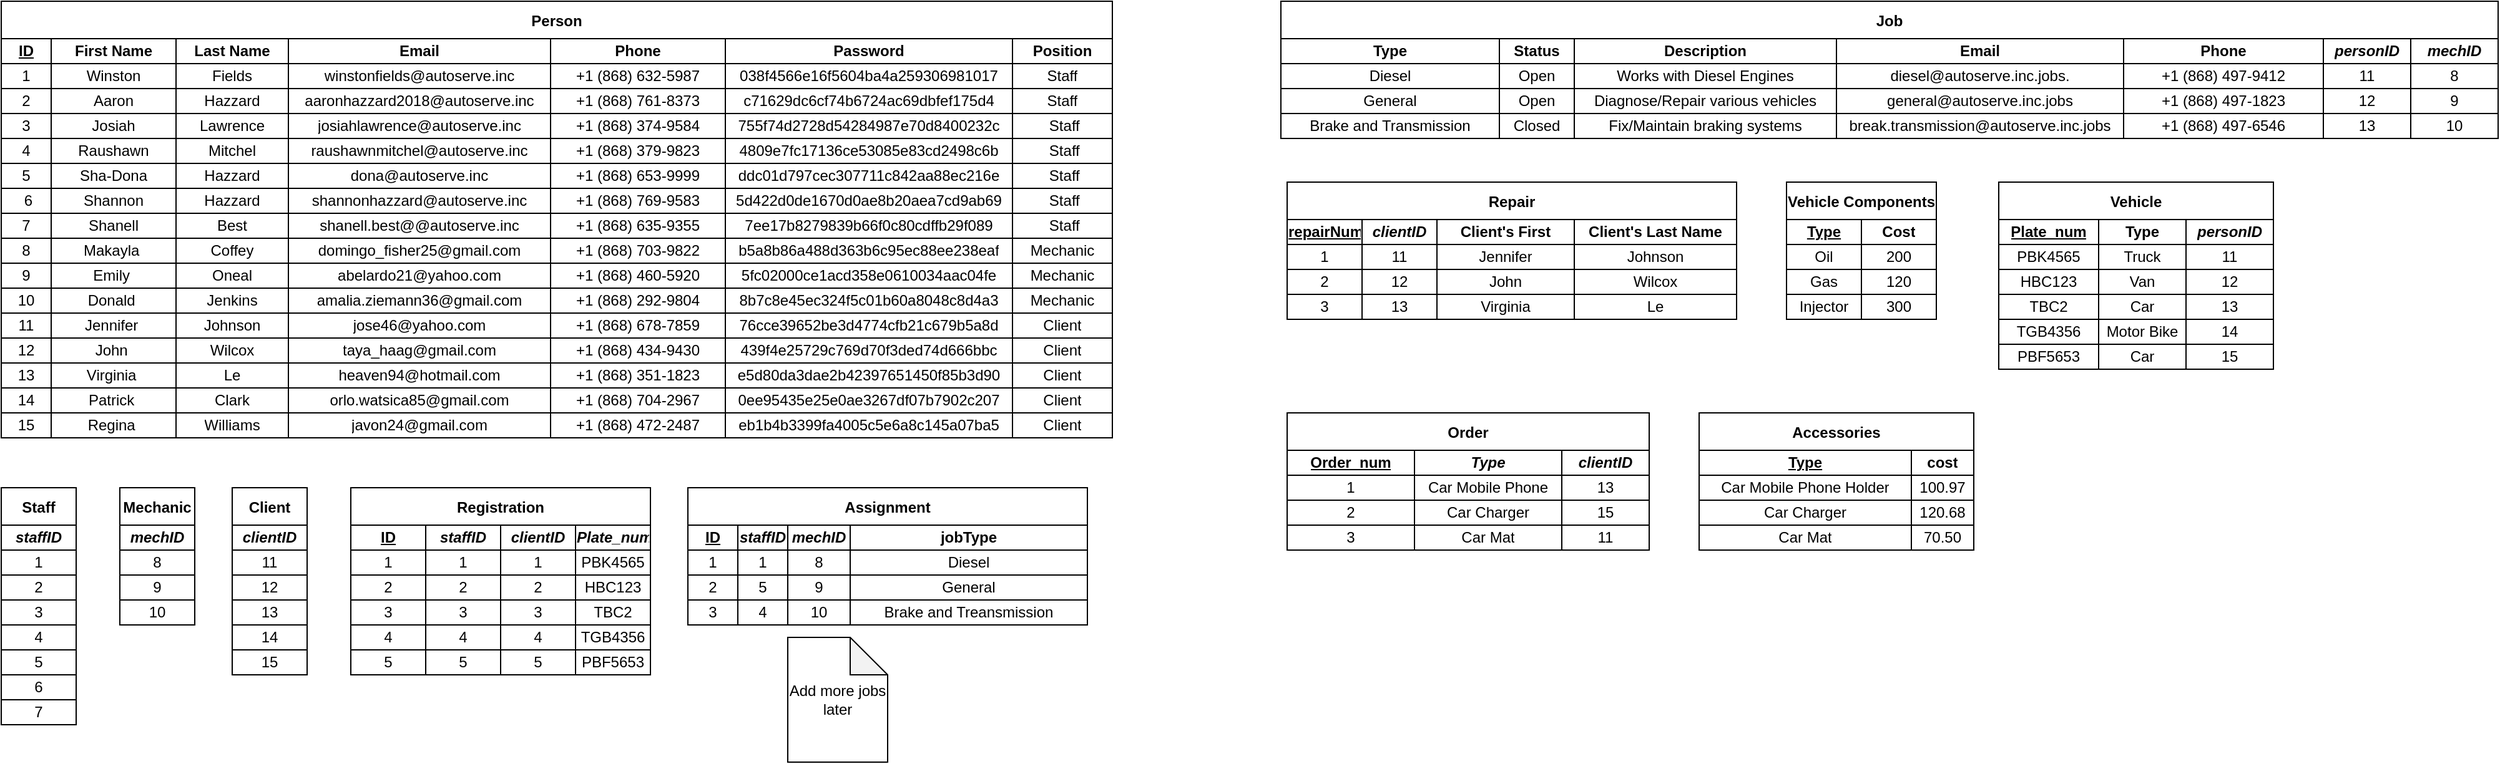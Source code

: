 <mxfile version="20.3.0" type="device"><diagram id="BUQxs3vEKDCIHXwhMjng" name="Page-1"><mxGraphModel dx="597" dy="374" grid="1" gridSize="10" guides="1" tooltips="1" connect="1" arrows="1" fold="1" page="1" pageScale="1" pageWidth="850" pageHeight="1100" math="0" shadow="0"><root><mxCell id="0"/><mxCell id="1" parent="0"/><mxCell id="Xsrnv06snyV8c77Thri9-1" value="Person" style="shape=table;startSize=30;container=1;collapsible=0;childLayout=tableLayout;fontStyle=1;align=center;" parent="1" vertex="1"><mxGeometry x="160" y="110" width="890" height="350" as="geometry"/></mxCell><mxCell id="Xsrnv06snyV8c77Thri9-2" value="" style="shape=tableRow;horizontal=0;startSize=0;swimlaneHead=0;swimlaneBody=0;top=0;left=0;bottom=0;right=0;collapsible=0;dropTarget=0;fillColor=none;points=[[0,0.5],[1,0.5]];portConstraint=eastwest;fontStyle=1" parent="Xsrnv06snyV8c77Thri9-1" vertex="1"><mxGeometry y="30" width="890" height="20" as="geometry"/></mxCell><mxCell id="Xsrnv06snyV8c77Thri9-58" value="&lt;b&gt;ID&lt;/b&gt;" style="shape=partialRectangle;html=1;whiteSpace=wrap;connectable=0;fillColor=none;top=0;left=0;bottom=0;right=0;overflow=hidden;fontStyle=4" parent="Xsrnv06snyV8c77Thri9-2" vertex="1"><mxGeometry width="40" height="20" as="geometry"><mxRectangle width="40" height="20" as="alternateBounds"/></mxGeometry></mxCell><mxCell id="Xsrnv06snyV8c77Thri9-3" value="&lt;b&gt;First Name&lt;/b&gt;" style="shape=partialRectangle;html=1;whiteSpace=wrap;connectable=0;fillColor=none;top=0;left=0;bottom=0;right=0;overflow=hidden;" parent="Xsrnv06snyV8c77Thri9-2" vertex="1"><mxGeometry x="40" width="100" height="20" as="geometry"><mxRectangle width="100" height="20" as="alternateBounds"/></mxGeometry></mxCell><mxCell id="Xsrnv06snyV8c77Thri9-4" value="&lt;b&gt;Last Name&lt;/b&gt;" style="shape=partialRectangle;html=1;whiteSpace=wrap;connectable=0;fillColor=none;top=0;left=0;bottom=0;right=0;overflow=hidden;" parent="Xsrnv06snyV8c77Thri9-2" vertex="1"><mxGeometry x="140" width="90" height="20" as="geometry"><mxRectangle width="90" height="20" as="alternateBounds"/></mxGeometry></mxCell><mxCell id="Xsrnv06snyV8c77Thri9-5" value="&lt;b&gt;Email&lt;/b&gt;" style="shape=partialRectangle;html=1;whiteSpace=wrap;connectable=0;fillColor=none;top=0;left=0;bottom=0;right=0;overflow=hidden;" parent="Xsrnv06snyV8c77Thri9-2" vertex="1"><mxGeometry x="230" width="210" height="20" as="geometry"><mxRectangle width="210" height="20" as="alternateBounds"/></mxGeometry></mxCell><mxCell id="Xsrnv06snyV8c77Thri9-22" value="&lt;b&gt;Phone&lt;/b&gt;" style="shape=partialRectangle;html=1;whiteSpace=wrap;connectable=0;fillColor=none;top=0;left=0;bottom=0;right=0;overflow=hidden;" parent="Xsrnv06snyV8c77Thri9-2" vertex="1"><mxGeometry x="440" width="140" height="20" as="geometry"><mxRectangle width="140" height="20" as="alternateBounds"/></mxGeometry></mxCell><mxCell id="Xsrnv06snyV8c77Thri9-25" value="&lt;b&gt;Password&lt;/b&gt;" style="shape=partialRectangle;html=1;whiteSpace=wrap;connectable=0;fillColor=none;top=0;left=0;bottom=0;right=0;overflow=hidden;" parent="Xsrnv06snyV8c77Thri9-2" vertex="1"><mxGeometry x="580" width="230" height="20" as="geometry"><mxRectangle width="230" height="20" as="alternateBounds"/></mxGeometry></mxCell><mxCell id="Xsrnv06snyV8c77Thri9-199" value="&lt;b&gt;Position&lt;/b&gt;" style="shape=partialRectangle;html=1;whiteSpace=wrap;connectable=0;fillColor=none;top=0;left=0;bottom=0;right=0;overflow=hidden;" parent="Xsrnv06snyV8c77Thri9-2" vertex="1"><mxGeometry x="810" width="80" height="20" as="geometry"><mxRectangle width="80" height="20" as="alternateBounds"/></mxGeometry></mxCell><mxCell id="Xsrnv06snyV8c77Thri9-6" value="" style="shape=tableRow;horizontal=0;startSize=0;swimlaneHead=0;swimlaneBody=0;top=0;left=0;bottom=0;right=0;collapsible=0;dropTarget=0;fillColor=none;points=[[0,0.5],[1,0.5]];portConstraint=eastwest;" parent="Xsrnv06snyV8c77Thri9-1" vertex="1"><mxGeometry y="50" width="890" height="20" as="geometry"/></mxCell><mxCell id="Xsrnv06snyV8c77Thri9-59" value="1" style="shape=partialRectangle;html=1;whiteSpace=wrap;connectable=0;fillColor=none;top=0;left=0;bottom=0;right=0;overflow=hidden;" parent="Xsrnv06snyV8c77Thri9-6" vertex="1"><mxGeometry width="40" height="20" as="geometry"><mxRectangle width="40" height="20" as="alternateBounds"/></mxGeometry></mxCell><mxCell id="Xsrnv06snyV8c77Thri9-7" value="Winston" style="shape=partialRectangle;html=1;whiteSpace=wrap;connectable=0;fillColor=none;top=0;left=0;bottom=0;right=0;overflow=hidden;" parent="Xsrnv06snyV8c77Thri9-6" vertex="1"><mxGeometry x="40" width="100" height="20" as="geometry"><mxRectangle width="100" height="20" as="alternateBounds"/></mxGeometry></mxCell><mxCell id="Xsrnv06snyV8c77Thri9-8" value="Fields" style="shape=partialRectangle;html=1;whiteSpace=wrap;connectable=0;fillColor=none;top=0;left=0;bottom=0;right=0;overflow=hidden;" parent="Xsrnv06snyV8c77Thri9-6" vertex="1"><mxGeometry x="140" width="90" height="20" as="geometry"><mxRectangle width="90" height="20" as="alternateBounds"/></mxGeometry></mxCell><mxCell id="Xsrnv06snyV8c77Thri9-9" value="winstonfields@autoserve.inc" style="shape=partialRectangle;html=1;whiteSpace=wrap;connectable=0;fillColor=none;top=0;left=0;bottom=0;right=0;overflow=hidden;" parent="Xsrnv06snyV8c77Thri9-6" vertex="1"><mxGeometry x="230" width="210" height="20" as="geometry"><mxRectangle width="210" height="20" as="alternateBounds"/></mxGeometry></mxCell><mxCell id="Xsrnv06snyV8c77Thri9-23" value="+1 (868) 632-5987" style="shape=partialRectangle;html=1;whiteSpace=wrap;connectable=0;fillColor=none;top=0;left=0;bottom=0;right=0;overflow=hidden;" parent="Xsrnv06snyV8c77Thri9-6" vertex="1"><mxGeometry x="440" width="140" height="20" as="geometry"><mxRectangle width="140" height="20" as="alternateBounds"/></mxGeometry></mxCell><mxCell id="Xsrnv06snyV8c77Thri9-26" value="038f4566e16f5604ba4a259306981017" style="shape=partialRectangle;html=1;whiteSpace=wrap;connectable=0;fillColor=none;top=0;left=0;bottom=0;right=0;overflow=hidden;" parent="Xsrnv06snyV8c77Thri9-6" vertex="1"><mxGeometry x="580" width="230" height="20" as="geometry"><mxRectangle width="230" height="20" as="alternateBounds"/></mxGeometry></mxCell><mxCell id="Xsrnv06snyV8c77Thri9-200" value="Staff" style="shape=partialRectangle;html=1;whiteSpace=wrap;connectable=0;fillColor=none;top=0;left=0;bottom=0;right=0;overflow=hidden;" parent="Xsrnv06snyV8c77Thri9-6" vertex="1"><mxGeometry x="810" width="80" height="20" as="geometry"><mxRectangle width="80" height="20" as="alternateBounds"/></mxGeometry></mxCell><mxCell id="Xsrnv06snyV8c77Thri9-34" style="shape=tableRow;horizontal=0;startSize=0;swimlaneHead=0;swimlaneBody=0;top=0;left=0;bottom=0;right=0;collapsible=0;dropTarget=0;fillColor=none;points=[[0,0.5],[1,0.5]];portConstraint=eastwest;" parent="Xsrnv06snyV8c77Thri9-1" vertex="1"><mxGeometry y="70" width="890" height="20" as="geometry"/></mxCell><mxCell id="Xsrnv06snyV8c77Thri9-60" value="2" style="shape=partialRectangle;html=1;whiteSpace=wrap;connectable=0;fillColor=none;top=0;left=0;bottom=0;right=0;overflow=hidden;" parent="Xsrnv06snyV8c77Thri9-34" vertex="1"><mxGeometry width="40" height="20" as="geometry"><mxRectangle width="40" height="20" as="alternateBounds"/></mxGeometry></mxCell><mxCell id="Xsrnv06snyV8c77Thri9-35" value="Aaron" style="shape=partialRectangle;html=1;whiteSpace=wrap;connectable=0;fillColor=none;top=0;left=0;bottom=0;right=0;overflow=hidden;" parent="Xsrnv06snyV8c77Thri9-34" vertex="1"><mxGeometry x="40" width="100" height="20" as="geometry"><mxRectangle width="100" height="20" as="alternateBounds"/></mxGeometry></mxCell><mxCell id="Xsrnv06snyV8c77Thri9-36" value="Hazzard" style="shape=partialRectangle;html=1;whiteSpace=wrap;connectable=0;fillColor=none;top=0;left=0;bottom=0;right=0;overflow=hidden;" parent="Xsrnv06snyV8c77Thri9-34" vertex="1"><mxGeometry x="140" width="90" height="20" as="geometry"><mxRectangle width="90" height="20" as="alternateBounds"/></mxGeometry></mxCell><mxCell id="Xsrnv06snyV8c77Thri9-37" value="aaronhazzard2018@autoserve.inc" style="shape=partialRectangle;html=1;whiteSpace=wrap;connectable=0;fillColor=none;top=0;left=0;bottom=0;right=0;overflow=hidden;" parent="Xsrnv06snyV8c77Thri9-34" vertex="1"><mxGeometry x="230" width="210" height="20" as="geometry"><mxRectangle width="210" height="20" as="alternateBounds"/></mxGeometry></mxCell><mxCell id="Xsrnv06snyV8c77Thri9-38" value="+1 (868) 761-8373" style="shape=partialRectangle;html=1;whiteSpace=wrap;connectable=0;fillColor=none;top=0;left=0;bottom=0;right=0;overflow=hidden;" parent="Xsrnv06snyV8c77Thri9-34" vertex="1"><mxGeometry x="440" width="140" height="20" as="geometry"><mxRectangle width="140" height="20" as="alternateBounds"/></mxGeometry></mxCell><mxCell id="Xsrnv06snyV8c77Thri9-39" value="c71629dc6cf74b6724ac69dbfef175d4" style="shape=partialRectangle;html=1;whiteSpace=wrap;connectable=0;fillColor=none;top=0;left=0;bottom=0;right=0;overflow=hidden;" parent="Xsrnv06snyV8c77Thri9-34" vertex="1"><mxGeometry x="580" width="230" height="20" as="geometry"><mxRectangle width="230" height="20" as="alternateBounds"/></mxGeometry></mxCell><mxCell id="Xsrnv06snyV8c77Thri9-201" value="Staff" style="shape=partialRectangle;html=1;whiteSpace=wrap;connectable=0;fillColor=none;top=0;left=0;bottom=0;right=0;overflow=hidden;" parent="Xsrnv06snyV8c77Thri9-34" vertex="1"><mxGeometry x="810" width="80" height="20" as="geometry"><mxRectangle width="80" height="20" as="alternateBounds"/></mxGeometry></mxCell><mxCell id="Xsrnv06snyV8c77Thri9-28" style="shape=tableRow;horizontal=0;startSize=0;swimlaneHead=0;swimlaneBody=0;top=0;left=0;bottom=0;right=0;collapsible=0;dropTarget=0;fillColor=none;points=[[0,0.5],[1,0.5]];portConstraint=eastwest;" parent="Xsrnv06snyV8c77Thri9-1" vertex="1"><mxGeometry y="90" width="890" height="20" as="geometry"/></mxCell><mxCell id="Xsrnv06snyV8c77Thri9-61" value="3" style="shape=partialRectangle;html=1;whiteSpace=wrap;connectable=0;fillColor=none;top=0;left=0;bottom=0;right=0;overflow=hidden;" parent="Xsrnv06snyV8c77Thri9-28" vertex="1"><mxGeometry width="40" height="20" as="geometry"><mxRectangle width="40" height="20" as="alternateBounds"/></mxGeometry></mxCell><mxCell id="Xsrnv06snyV8c77Thri9-29" value="Josiah" style="shape=partialRectangle;html=1;whiteSpace=wrap;connectable=0;fillColor=none;top=0;left=0;bottom=0;right=0;overflow=hidden;" parent="Xsrnv06snyV8c77Thri9-28" vertex="1"><mxGeometry x="40" width="100" height="20" as="geometry"><mxRectangle width="100" height="20" as="alternateBounds"/></mxGeometry></mxCell><mxCell id="Xsrnv06snyV8c77Thri9-30" value="Lawrence" style="shape=partialRectangle;html=1;whiteSpace=wrap;connectable=0;fillColor=none;top=0;left=0;bottom=0;right=0;overflow=hidden;" parent="Xsrnv06snyV8c77Thri9-28" vertex="1"><mxGeometry x="140" width="90" height="20" as="geometry"><mxRectangle width="90" height="20" as="alternateBounds"/></mxGeometry></mxCell><mxCell id="Xsrnv06snyV8c77Thri9-31" value="josiahlawrence@autoserve.inc" style="shape=partialRectangle;html=1;whiteSpace=wrap;connectable=0;fillColor=none;top=0;left=0;bottom=0;right=0;overflow=hidden;" parent="Xsrnv06snyV8c77Thri9-28" vertex="1"><mxGeometry x="230" width="210" height="20" as="geometry"><mxRectangle width="210" height="20" as="alternateBounds"/></mxGeometry></mxCell><mxCell id="Xsrnv06snyV8c77Thri9-32" value="+1 (868) 374-9584" style="shape=partialRectangle;html=1;whiteSpace=wrap;connectable=0;fillColor=none;top=0;left=0;bottom=0;right=0;overflow=hidden;" parent="Xsrnv06snyV8c77Thri9-28" vertex="1"><mxGeometry x="440" width="140" height="20" as="geometry"><mxRectangle width="140" height="20" as="alternateBounds"/></mxGeometry></mxCell><mxCell id="Xsrnv06snyV8c77Thri9-33" value="755f74d2728d54284987e70d8400232c" style="shape=partialRectangle;html=1;whiteSpace=wrap;connectable=0;fillColor=none;top=0;left=0;bottom=0;right=0;overflow=hidden;" parent="Xsrnv06snyV8c77Thri9-28" vertex="1"><mxGeometry x="580" width="230" height="20" as="geometry"><mxRectangle width="230" height="20" as="alternateBounds"/></mxGeometry></mxCell><mxCell id="Xsrnv06snyV8c77Thri9-202" value="&amp;nbsp;Staff" style="shape=partialRectangle;html=1;whiteSpace=wrap;connectable=0;fillColor=none;top=0;left=0;bottom=0;right=0;overflow=hidden;" parent="Xsrnv06snyV8c77Thri9-28" vertex="1"><mxGeometry x="810" width="80" height="20" as="geometry"><mxRectangle width="80" height="20" as="alternateBounds"/></mxGeometry></mxCell><mxCell id="Xsrnv06snyV8c77Thri9-10" value="" style="shape=tableRow;horizontal=0;startSize=0;swimlaneHead=0;swimlaneBody=0;top=0;left=0;bottom=0;right=0;collapsible=0;dropTarget=0;fillColor=none;points=[[0,0.5],[1,0.5]];portConstraint=eastwest;" parent="Xsrnv06snyV8c77Thri9-1" vertex="1"><mxGeometry y="110" width="890" height="20" as="geometry"/></mxCell><mxCell id="Xsrnv06snyV8c77Thri9-62" value="4" style="shape=partialRectangle;html=1;whiteSpace=wrap;connectable=0;fillColor=none;top=0;left=0;bottom=0;right=0;overflow=hidden;" parent="Xsrnv06snyV8c77Thri9-10" vertex="1"><mxGeometry width="40" height="20" as="geometry"><mxRectangle width="40" height="20" as="alternateBounds"/></mxGeometry></mxCell><mxCell id="Xsrnv06snyV8c77Thri9-11" value="Raushawn" style="shape=partialRectangle;html=1;whiteSpace=wrap;connectable=0;fillColor=none;top=0;left=0;bottom=0;right=0;overflow=hidden;" parent="Xsrnv06snyV8c77Thri9-10" vertex="1"><mxGeometry x="40" width="100" height="20" as="geometry"><mxRectangle width="100" height="20" as="alternateBounds"/></mxGeometry></mxCell><mxCell id="Xsrnv06snyV8c77Thri9-12" value="Mitchel" style="shape=partialRectangle;html=1;whiteSpace=wrap;connectable=0;fillColor=none;top=0;left=0;bottom=0;right=0;overflow=hidden;" parent="Xsrnv06snyV8c77Thri9-10" vertex="1"><mxGeometry x="140" width="90" height="20" as="geometry"><mxRectangle width="90" height="20" as="alternateBounds"/></mxGeometry></mxCell><mxCell id="Xsrnv06snyV8c77Thri9-13" value="raushawnmitchel@autoserve.inc" style="shape=partialRectangle;html=1;whiteSpace=wrap;connectable=0;fillColor=none;top=0;left=0;bottom=0;right=0;overflow=hidden;" parent="Xsrnv06snyV8c77Thri9-10" vertex="1"><mxGeometry x="230" width="210" height="20" as="geometry"><mxRectangle width="210" height="20" as="alternateBounds"/></mxGeometry></mxCell><mxCell id="Xsrnv06snyV8c77Thri9-24" value="+1 (868) 379-9823" style="shape=partialRectangle;html=1;whiteSpace=wrap;connectable=0;fillColor=none;top=0;left=0;bottom=0;right=0;overflow=hidden;" parent="Xsrnv06snyV8c77Thri9-10" vertex="1"><mxGeometry x="440" width="140" height="20" as="geometry"><mxRectangle width="140" height="20" as="alternateBounds"/></mxGeometry></mxCell><mxCell id="Xsrnv06snyV8c77Thri9-27" value="4809e7fc17136ce53085e83cd2498c6b" style="shape=partialRectangle;html=1;whiteSpace=wrap;connectable=0;fillColor=none;top=0;left=0;bottom=0;right=0;overflow=hidden;" parent="Xsrnv06snyV8c77Thri9-10" vertex="1"><mxGeometry x="580" width="230" height="20" as="geometry"><mxRectangle width="230" height="20" as="alternateBounds"/></mxGeometry></mxCell><mxCell id="Xsrnv06snyV8c77Thri9-203" value="&amp;nbsp;Staff" style="shape=partialRectangle;html=1;whiteSpace=wrap;connectable=0;fillColor=none;top=0;left=0;bottom=0;right=0;overflow=hidden;" parent="Xsrnv06snyV8c77Thri9-10" vertex="1"><mxGeometry x="810" width="80" height="20" as="geometry"><mxRectangle width="80" height="20" as="alternateBounds"/></mxGeometry></mxCell><mxCell id="Xsrnv06snyV8c77Thri9-40" style="shape=tableRow;horizontal=0;startSize=0;swimlaneHead=0;swimlaneBody=0;top=0;left=0;bottom=0;right=0;collapsible=0;dropTarget=0;fillColor=none;points=[[0,0.5],[1,0.5]];portConstraint=eastwest;" parent="Xsrnv06snyV8c77Thri9-1" vertex="1"><mxGeometry y="130" width="890" height="20" as="geometry"/></mxCell><mxCell id="Xsrnv06snyV8c77Thri9-63" value="5" style="shape=partialRectangle;html=1;whiteSpace=wrap;connectable=0;fillColor=none;top=0;left=0;bottom=0;right=0;overflow=hidden;" parent="Xsrnv06snyV8c77Thri9-40" vertex="1"><mxGeometry width="40" height="20" as="geometry"><mxRectangle width="40" height="20" as="alternateBounds"/></mxGeometry></mxCell><mxCell id="Xsrnv06snyV8c77Thri9-41" value="Sha-Dona" style="shape=partialRectangle;html=1;whiteSpace=wrap;connectable=0;fillColor=none;top=0;left=0;bottom=0;right=0;overflow=hidden;" parent="Xsrnv06snyV8c77Thri9-40" vertex="1"><mxGeometry x="40" width="100" height="20" as="geometry"><mxRectangle width="100" height="20" as="alternateBounds"/></mxGeometry></mxCell><mxCell id="Xsrnv06snyV8c77Thri9-42" value="Hazzard" style="shape=partialRectangle;html=1;whiteSpace=wrap;connectable=0;fillColor=none;top=0;left=0;bottom=0;right=0;overflow=hidden;" parent="Xsrnv06snyV8c77Thri9-40" vertex="1"><mxGeometry x="140" width="90" height="20" as="geometry"><mxRectangle width="90" height="20" as="alternateBounds"/></mxGeometry></mxCell><mxCell id="Xsrnv06snyV8c77Thri9-43" value="dona@autoserve.inc" style="shape=partialRectangle;html=1;whiteSpace=wrap;connectable=0;fillColor=none;top=0;left=0;bottom=0;right=0;overflow=hidden;" parent="Xsrnv06snyV8c77Thri9-40" vertex="1"><mxGeometry x="230" width="210" height="20" as="geometry"><mxRectangle width="210" height="20" as="alternateBounds"/></mxGeometry></mxCell><mxCell id="Xsrnv06snyV8c77Thri9-44" value="+1 (868) 653-9999" style="shape=partialRectangle;html=1;whiteSpace=wrap;connectable=0;fillColor=none;top=0;left=0;bottom=0;right=0;overflow=hidden;" parent="Xsrnv06snyV8c77Thri9-40" vertex="1"><mxGeometry x="440" width="140" height="20" as="geometry"><mxRectangle width="140" height="20" as="alternateBounds"/></mxGeometry></mxCell><mxCell id="Xsrnv06snyV8c77Thri9-45" value="ddc01d797cec307711c842aa88ec216e" style="shape=partialRectangle;html=1;whiteSpace=wrap;connectable=0;fillColor=none;top=0;left=0;bottom=0;right=0;overflow=hidden;" parent="Xsrnv06snyV8c77Thri9-40" vertex="1"><mxGeometry x="580" width="230" height="20" as="geometry"><mxRectangle width="230" height="20" as="alternateBounds"/></mxGeometry></mxCell><mxCell id="Xsrnv06snyV8c77Thri9-204" value="&amp;nbsp;Staff" style="shape=partialRectangle;html=1;whiteSpace=wrap;connectable=0;fillColor=none;top=0;left=0;bottom=0;right=0;overflow=hidden;" parent="Xsrnv06snyV8c77Thri9-40" vertex="1"><mxGeometry x="810" width="80" height="20" as="geometry"><mxRectangle width="80" height="20" as="alternateBounds"/></mxGeometry></mxCell><mxCell id="Xsrnv06snyV8c77Thri9-46" style="shape=tableRow;horizontal=0;startSize=0;swimlaneHead=0;swimlaneBody=0;top=0;left=0;bottom=0;right=0;collapsible=0;dropTarget=0;fillColor=none;points=[[0,0.5],[1,0.5]];portConstraint=eastwest;" parent="Xsrnv06snyV8c77Thri9-1" vertex="1"><mxGeometry y="150" width="890" height="20" as="geometry"/></mxCell><mxCell id="Xsrnv06snyV8c77Thri9-64" value="&amp;nbsp;6" style="shape=partialRectangle;html=1;whiteSpace=wrap;connectable=0;fillColor=none;top=0;left=0;bottom=0;right=0;overflow=hidden;" parent="Xsrnv06snyV8c77Thri9-46" vertex="1"><mxGeometry width="40" height="20" as="geometry"><mxRectangle width="40" height="20" as="alternateBounds"/></mxGeometry></mxCell><mxCell id="Xsrnv06snyV8c77Thri9-47" value="Shannon" style="shape=partialRectangle;html=1;whiteSpace=wrap;connectable=0;fillColor=none;top=0;left=0;bottom=0;right=0;overflow=hidden;" parent="Xsrnv06snyV8c77Thri9-46" vertex="1"><mxGeometry x="40" width="100" height="20" as="geometry"><mxRectangle width="100" height="20" as="alternateBounds"/></mxGeometry></mxCell><mxCell id="Xsrnv06snyV8c77Thri9-48" value="Hazzard" style="shape=partialRectangle;html=1;whiteSpace=wrap;connectable=0;fillColor=none;top=0;left=0;bottom=0;right=0;overflow=hidden;" parent="Xsrnv06snyV8c77Thri9-46" vertex="1"><mxGeometry x="140" width="90" height="20" as="geometry"><mxRectangle width="90" height="20" as="alternateBounds"/></mxGeometry></mxCell><mxCell id="Xsrnv06snyV8c77Thri9-49" value="shannonhazzard@autoserve.inc" style="shape=partialRectangle;html=1;whiteSpace=wrap;connectable=0;fillColor=none;top=0;left=0;bottom=0;right=0;overflow=hidden;" parent="Xsrnv06snyV8c77Thri9-46" vertex="1"><mxGeometry x="230" width="210" height="20" as="geometry"><mxRectangle width="210" height="20" as="alternateBounds"/></mxGeometry></mxCell><mxCell id="Xsrnv06snyV8c77Thri9-50" value="+1 (868) 769-9583" style="shape=partialRectangle;html=1;whiteSpace=wrap;connectable=0;fillColor=none;top=0;left=0;bottom=0;right=0;overflow=hidden;" parent="Xsrnv06snyV8c77Thri9-46" vertex="1"><mxGeometry x="440" width="140" height="20" as="geometry"><mxRectangle width="140" height="20" as="alternateBounds"/></mxGeometry></mxCell><mxCell id="Xsrnv06snyV8c77Thri9-51" value="5d422d0de1670d0ae8b20aea7cd9ab69" style="shape=partialRectangle;html=1;whiteSpace=wrap;connectable=0;fillColor=none;top=0;left=0;bottom=0;right=0;overflow=hidden;" parent="Xsrnv06snyV8c77Thri9-46" vertex="1"><mxGeometry x="580" width="230" height="20" as="geometry"><mxRectangle width="230" height="20" as="alternateBounds"/></mxGeometry></mxCell><mxCell id="Xsrnv06snyV8c77Thri9-205" value="&amp;nbsp;Staff" style="shape=partialRectangle;html=1;whiteSpace=wrap;connectable=0;fillColor=none;top=0;left=0;bottom=0;right=0;overflow=hidden;" parent="Xsrnv06snyV8c77Thri9-46" vertex="1"><mxGeometry x="810" width="80" height="20" as="geometry"><mxRectangle width="80" height="20" as="alternateBounds"/></mxGeometry></mxCell><mxCell id="Xsrnv06snyV8c77Thri9-52" style="shape=tableRow;horizontal=0;startSize=0;swimlaneHead=0;swimlaneBody=0;top=0;left=0;bottom=0;right=0;collapsible=0;dropTarget=0;fillColor=none;points=[[0,0.5],[1,0.5]];portConstraint=eastwest;" parent="Xsrnv06snyV8c77Thri9-1" vertex="1"><mxGeometry y="170" width="890" height="20" as="geometry"/></mxCell><mxCell id="Xsrnv06snyV8c77Thri9-65" value="7" style="shape=partialRectangle;html=1;whiteSpace=wrap;connectable=0;fillColor=none;top=0;left=0;bottom=0;right=0;overflow=hidden;" parent="Xsrnv06snyV8c77Thri9-52" vertex="1"><mxGeometry width="40" height="20" as="geometry"><mxRectangle width="40" height="20" as="alternateBounds"/></mxGeometry></mxCell><mxCell id="Xsrnv06snyV8c77Thri9-53" value="Shanell" style="shape=partialRectangle;html=1;whiteSpace=wrap;connectable=0;fillColor=none;top=0;left=0;bottom=0;right=0;overflow=hidden;" parent="Xsrnv06snyV8c77Thri9-52" vertex="1"><mxGeometry x="40" width="100" height="20" as="geometry"><mxRectangle width="100" height="20" as="alternateBounds"/></mxGeometry></mxCell><mxCell id="Xsrnv06snyV8c77Thri9-54" value="Best" style="shape=partialRectangle;html=1;whiteSpace=wrap;connectable=0;fillColor=none;top=0;left=0;bottom=0;right=0;overflow=hidden;" parent="Xsrnv06snyV8c77Thri9-52" vertex="1"><mxGeometry x="140" width="90" height="20" as="geometry"><mxRectangle width="90" height="20" as="alternateBounds"/></mxGeometry></mxCell><mxCell id="Xsrnv06snyV8c77Thri9-55" value="shanell.best@@autoserve.inc" style="shape=partialRectangle;html=1;whiteSpace=wrap;connectable=0;fillColor=none;top=0;left=0;bottom=0;right=0;overflow=hidden;" parent="Xsrnv06snyV8c77Thri9-52" vertex="1"><mxGeometry x="230" width="210" height="20" as="geometry"><mxRectangle width="210" height="20" as="alternateBounds"/></mxGeometry></mxCell><mxCell id="Xsrnv06snyV8c77Thri9-56" value="+1 (868) 635-9355" style="shape=partialRectangle;html=1;whiteSpace=wrap;connectable=0;fillColor=none;top=0;left=0;bottom=0;right=0;overflow=hidden;" parent="Xsrnv06snyV8c77Thri9-52" vertex="1"><mxGeometry x="440" width="140" height="20" as="geometry"><mxRectangle width="140" height="20" as="alternateBounds"/></mxGeometry></mxCell><mxCell id="Xsrnv06snyV8c77Thri9-57" value="7ee17b8279839b66f0c80cdffb29f089" style="shape=partialRectangle;html=1;whiteSpace=wrap;connectable=0;fillColor=none;top=0;left=0;bottom=0;right=0;overflow=hidden;" parent="Xsrnv06snyV8c77Thri9-52" vertex="1"><mxGeometry x="580" width="230" height="20" as="geometry"><mxRectangle width="230" height="20" as="alternateBounds"/></mxGeometry></mxCell><mxCell id="Xsrnv06snyV8c77Thri9-206" value="&amp;nbsp;Staff" style="shape=partialRectangle;html=1;whiteSpace=wrap;connectable=0;fillColor=none;top=0;left=0;bottom=0;right=0;overflow=hidden;" parent="Xsrnv06snyV8c77Thri9-52" vertex="1"><mxGeometry x="810" width="80" height="20" as="geometry"><mxRectangle width="80" height="20" as="alternateBounds"/></mxGeometry></mxCell><mxCell id="Xsrnv06snyV8c77Thri9-97" style="shape=tableRow;horizontal=0;startSize=0;swimlaneHead=0;swimlaneBody=0;top=0;left=0;bottom=0;right=0;collapsible=0;dropTarget=0;fillColor=none;points=[[0,0.5],[1,0.5]];portConstraint=eastwest;" parent="Xsrnv06snyV8c77Thri9-1" vertex="1"><mxGeometry y="190" width="890" height="20" as="geometry"/></mxCell><mxCell id="Xsrnv06snyV8c77Thri9-98" value="8" style="shape=partialRectangle;html=1;whiteSpace=wrap;connectable=0;fillColor=none;top=0;left=0;bottom=0;right=0;overflow=hidden;" parent="Xsrnv06snyV8c77Thri9-97" vertex="1"><mxGeometry width="40" height="20" as="geometry"><mxRectangle width="40" height="20" as="alternateBounds"/></mxGeometry></mxCell><mxCell id="Xsrnv06snyV8c77Thri9-99" value="Makayla&amp;nbsp;" style="shape=partialRectangle;html=1;whiteSpace=wrap;connectable=0;fillColor=none;top=0;left=0;bottom=0;right=0;overflow=hidden;" parent="Xsrnv06snyV8c77Thri9-97" vertex="1"><mxGeometry x="40" width="100" height="20" as="geometry"><mxRectangle width="100" height="20" as="alternateBounds"/></mxGeometry></mxCell><mxCell id="Xsrnv06snyV8c77Thri9-100" value="Coffey" style="shape=partialRectangle;html=1;whiteSpace=wrap;connectable=0;fillColor=none;top=0;left=0;bottom=0;right=0;overflow=hidden;" parent="Xsrnv06snyV8c77Thri9-97" vertex="1"><mxGeometry x="140" width="90" height="20" as="geometry"><mxRectangle width="90" height="20" as="alternateBounds"/></mxGeometry></mxCell><mxCell id="Xsrnv06snyV8c77Thri9-101" value="domingo_fisher25@gmail.com" style="shape=partialRectangle;html=1;whiteSpace=wrap;connectable=0;fillColor=none;top=0;left=0;bottom=0;right=0;overflow=hidden;" parent="Xsrnv06snyV8c77Thri9-97" vertex="1"><mxGeometry x="230" width="210" height="20" as="geometry"><mxRectangle width="210" height="20" as="alternateBounds"/></mxGeometry></mxCell><mxCell id="Xsrnv06snyV8c77Thri9-102" value="&lt;div&gt;+1 (868) 703-9822&lt;/div&gt;" style="shape=partialRectangle;html=1;whiteSpace=wrap;connectable=0;fillColor=none;top=0;left=0;bottom=0;right=0;overflow=hidden;" parent="Xsrnv06snyV8c77Thri9-97" vertex="1"><mxGeometry x="440" width="140" height="20" as="geometry"><mxRectangle width="140" height="20" as="alternateBounds"/></mxGeometry></mxCell><mxCell id="Xsrnv06snyV8c77Thri9-103" value="&lt;div&gt;b5a8b86a488d363b6c95ec88ee238eaf&lt;/div&gt;" style="shape=partialRectangle;html=1;whiteSpace=wrap;connectable=0;fillColor=none;top=0;left=0;bottom=0;right=0;overflow=hidden;" parent="Xsrnv06snyV8c77Thri9-97" vertex="1"><mxGeometry x="580" width="230" height="20" as="geometry"><mxRectangle width="230" height="20" as="alternateBounds"/></mxGeometry></mxCell><mxCell id="Xsrnv06snyV8c77Thri9-207" value="Mechanic" style="shape=partialRectangle;html=1;whiteSpace=wrap;connectable=0;fillColor=none;top=0;left=0;bottom=0;right=0;overflow=hidden;" parent="Xsrnv06snyV8c77Thri9-97" vertex="1"><mxGeometry x="810" width="80" height="20" as="geometry"><mxRectangle width="80" height="20" as="alternateBounds"/></mxGeometry></mxCell><mxCell id="Xsrnv06snyV8c77Thri9-127" style="shape=tableRow;horizontal=0;startSize=0;swimlaneHead=0;swimlaneBody=0;top=0;left=0;bottom=0;right=0;collapsible=0;dropTarget=0;fillColor=none;points=[[0,0.5],[1,0.5]];portConstraint=eastwest;" parent="Xsrnv06snyV8c77Thri9-1" vertex="1"><mxGeometry y="210" width="890" height="20" as="geometry"/></mxCell><mxCell id="Xsrnv06snyV8c77Thri9-128" value="9" style="shape=partialRectangle;html=1;whiteSpace=wrap;connectable=0;fillColor=none;top=0;left=0;bottom=0;right=0;overflow=hidden;" parent="Xsrnv06snyV8c77Thri9-127" vertex="1"><mxGeometry width="40" height="20" as="geometry"><mxRectangle width="40" height="20" as="alternateBounds"/></mxGeometry></mxCell><mxCell id="Xsrnv06snyV8c77Thri9-129" value="Emily&amp;nbsp;" style="shape=partialRectangle;html=1;whiteSpace=wrap;connectable=0;fillColor=none;top=0;left=0;bottom=0;right=0;overflow=hidden;" parent="Xsrnv06snyV8c77Thri9-127" vertex="1"><mxGeometry x="40" width="100" height="20" as="geometry"><mxRectangle width="100" height="20" as="alternateBounds"/></mxGeometry></mxCell><mxCell id="Xsrnv06snyV8c77Thri9-130" value="Oneal" style="shape=partialRectangle;html=1;whiteSpace=wrap;connectable=0;fillColor=none;top=0;left=0;bottom=0;right=0;overflow=hidden;" parent="Xsrnv06snyV8c77Thri9-127" vertex="1"><mxGeometry x="140" width="90" height="20" as="geometry"><mxRectangle width="90" height="20" as="alternateBounds"/></mxGeometry></mxCell><mxCell id="Xsrnv06snyV8c77Thri9-131" value="abelardo21@yahoo.com" style="shape=partialRectangle;html=1;whiteSpace=wrap;connectable=0;fillColor=none;top=0;left=0;bottom=0;right=0;overflow=hidden;" parent="Xsrnv06snyV8c77Thri9-127" vertex="1"><mxGeometry x="230" width="210" height="20" as="geometry"><mxRectangle width="210" height="20" as="alternateBounds"/></mxGeometry></mxCell><mxCell id="Xsrnv06snyV8c77Thri9-132" value="&lt;div&gt;+1 (868) 460-5920&lt;/div&gt;" style="shape=partialRectangle;html=1;whiteSpace=wrap;connectable=0;fillColor=none;top=0;left=0;bottom=0;right=0;overflow=hidden;" parent="Xsrnv06snyV8c77Thri9-127" vertex="1"><mxGeometry x="440" width="140" height="20" as="geometry"><mxRectangle width="140" height="20" as="alternateBounds"/></mxGeometry></mxCell><mxCell id="Xsrnv06snyV8c77Thri9-133" value="&lt;div&gt;5fc02000ce1acd358e0610034aac04fe&lt;/div&gt;" style="shape=partialRectangle;html=1;whiteSpace=wrap;connectable=0;fillColor=none;top=0;left=0;bottom=0;right=0;overflow=hidden;" parent="Xsrnv06snyV8c77Thri9-127" vertex="1"><mxGeometry x="580" width="230" height="20" as="geometry"><mxRectangle width="230" height="20" as="alternateBounds"/></mxGeometry></mxCell><mxCell id="Xsrnv06snyV8c77Thri9-208" value="Mechanic" style="shape=partialRectangle;html=1;whiteSpace=wrap;connectable=0;fillColor=none;top=0;left=0;bottom=0;right=0;overflow=hidden;" parent="Xsrnv06snyV8c77Thri9-127" vertex="1"><mxGeometry x="810" width="80" height="20" as="geometry"><mxRectangle width="80" height="20" as="alternateBounds"/></mxGeometry></mxCell><mxCell id="Xsrnv06snyV8c77Thri9-134" style="shape=tableRow;horizontal=0;startSize=0;swimlaneHead=0;swimlaneBody=0;top=0;left=0;bottom=0;right=0;collapsible=0;dropTarget=0;fillColor=none;points=[[0,0.5],[1,0.5]];portConstraint=eastwest;" parent="Xsrnv06snyV8c77Thri9-1" vertex="1"><mxGeometry y="230" width="890" height="20" as="geometry"/></mxCell><mxCell id="Xsrnv06snyV8c77Thri9-135" value="10" style="shape=partialRectangle;html=1;whiteSpace=wrap;connectable=0;fillColor=none;top=0;left=0;bottom=0;right=0;overflow=hidden;" parent="Xsrnv06snyV8c77Thri9-134" vertex="1"><mxGeometry width="40" height="20" as="geometry"><mxRectangle width="40" height="20" as="alternateBounds"/></mxGeometry></mxCell><mxCell id="Xsrnv06snyV8c77Thri9-136" value="Donald&amp;nbsp;" style="shape=partialRectangle;html=1;whiteSpace=wrap;connectable=0;fillColor=none;top=0;left=0;bottom=0;right=0;overflow=hidden;" parent="Xsrnv06snyV8c77Thri9-134" vertex="1"><mxGeometry x="40" width="100" height="20" as="geometry"><mxRectangle width="100" height="20" as="alternateBounds"/></mxGeometry></mxCell><mxCell id="Xsrnv06snyV8c77Thri9-137" value="Jenkins" style="shape=partialRectangle;html=1;whiteSpace=wrap;connectable=0;fillColor=none;top=0;left=0;bottom=0;right=0;overflow=hidden;" parent="Xsrnv06snyV8c77Thri9-134" vertex="1"><mxGeometry x="140" width="90" height="20" as="geometry"><mxRectangle width="90" height="20" as="alternateBounds"/></mxGeometry></mxCell><mxCell id="Xsrnv06snyV8c77Thri9-138" value="amalia.ziemann36@gmail.com" style="shape=partialRectangle;html=1;whiteSpace=wrap;connectable=0;fillColor=none;top=0;left=0;bottom=0;right=0;overflow=hidden;" parent="Xsrnv06snyV8c77Thri9-134" vertex="1"><mxGeometry x="230" width="210" height="20" as="geometry"><mxRectangle width="210" height="20" as="alternateBounds"/></mxGeometry></mxCell><mxCell id="Xsrnv06snyV8c77Thri9-139" value="&lt;div&gt;+1 (868) 292-9804&lt;/div&gt;" style="shape=partialRectangle;html=1;whiteSpace=wrap;connectable=0;fillColor=none;top=0;left=0;bottom=0;right=0;overflow=hidden;" parent="Xsrnv06snyV8c77Thri9-134" vertex="1"><mxGeometry x="440" width="140" height="20" as="geometry"><mxRectangle width="140" height="20" as="alternateBounds"/></mxGeometry></mxCell><mxCell id="Xsrnv06snyV8c77Thri9-140" value="&lt;div&gt;8b7c8e45ec324f5c01b60a8048c8d4a3&lt;/div&gt;" style="shape=partialRectangle;html=1;whiteSpace=wrap;connectable=0;fillColor=none;top=0;left=0;bottom=0;right=0;overflow=hidden;" parent="Xsrnv06snyV8c77Thri9-134" vertex="1"><mxGeometry x="580" width="230" height="20" as="geometry"><mxRectangle width="230" height="20" as="alternateBounds"/></mxGeometry></mxCell><mxCell id="Xsrnv06snyV8c77Thri9-209" value="Mechanic" style="shape=partialRectangle;html=1;whiteSpace=wrap;connectable=0;fillColor=none;top=0;left=0;bottom=0;right=0;overflow=hidden;" parent="Xsrnv06snyV8c77Thri9-134" vertex="1"><mxGeometry x="810" width="80" height="20" as="geometry"><mxRectangle width="80" height="20" as="alternateBounds"/></mxGeometry></mxCell><mxCell id="Xsrnv06snyV8c77Thri9-141" style="shape=tableRow;horizontal=0;startSize=0;swimlaneHead=0;swimlaneBody=0;top=0;left=0;bottom=0;right=0;collapsible=0;dropTarget=0;fillColor=none;points=[[0,0.5],[1,0.5]];portConstraint=eastwest;" parent="Xsrnv06snyV8c77Thri9-1" vertex="1"><mxGeometry y="250" width="890" height="20" as="geometry"/></mxCell><mxCell id="Xsrnv06snyV8c77Thri9-142" value="11" style="shape=partialRectangle;html=1;whiteSpace=wrap;connectable=0;fillColor=none;top=0;left=0;bottom=0;right=0;overflow=hidden;" parent="Xsrnv06snyV8c77Thri9-141" vertex="1"><mxGeometry width="40" height="20" as="geometry"><mxRectangle width="40" height="20" as="alternateBounds"/></mxGeometry></mxCell><mxCell id="Xsrnv06snyV8c77Thri9-143" value="Jennifer&amp;nbsp;" style="shape=partialRectangle;html=1;whiteSpace=wrap;connectable=0;fillColor=none;top=0;left=0;bottom=0;right=0;overflow=hidden;" parent="Xsrnv06snyV8c77Thri9-141" vertex="1"><mxGeometry x="40" width="100" height="20" as="geometry"><mxRectangle width="100" height="20" as="alternateBounds"/></mxGeometry></mxCell><mxCell id="Xsrnv06snyV8c77Thri9-144" value="Johnson" style="shape=partialRectangle;html=1;whiteSpace=wrap;connectable=0;fillColor=none;top=0;left=0;bottom=0;right=0;overflow=hidden;" parent="Xsrnv06snyV8c77Thri9-141" vertex="1"><mxGeometry x="140" width="90" height="20" as="geometry"><mxRectangle width="90" height="20" as="alternateBounds"/></mxGeometry></mxCell><mxCell id="Xsrnv06snyV8c77Thri9-145" value="jose46@yahoo.com" style="shape=partialRectangle;html=1;whiteSpace=wrap;connectable=0;fillColor=none;top=0;left=0;bottom=0;right=0;overflow=hidden;" parent="Xsrnv06snyV8c77Thri9-141" vertex="1"><mxGeometry x="230" width="210" height="20" as="geometry"><mxRectangle width="210" height="20" as="alternateBounds"/></mxGeometry></mxCell><mxCell id="Xsrnv06snyV8c77Thri9-146" value="&lt;div&gt;+1 (868) 678-7859&lt;/div&gt;" style="shape=partialRectangle;html=1;whiteSpace=wrap;connectable=0;fillColor=none;top=0;left=0;bottom=0;right=0;overflow=hidden;" parent="Xsrnv06snyV8c77Thri9-141" vertex="1"><mxGeometry x="440" width="140" height="20" as="geometry"><mxRectangle width="140" height="20" as="alternateBounds"/></mxGeometry></mxCell><mxCell id="Xsrnv06snyV8c77Thri9-147" value="76cce39652be3d4774cfb21c679b5a8d" style="shape=partialRectangle;html=1;whiteSpace=wrap;connectable=0;fillColor=none;top=0;left=0;bottom=0;right=0;overflow=hidden;" parent="Xsrnv06snyV8c77Thri9-141" vertex="1"><mxGeometry x="580" width="230" height="20" as="geometry"><mxRectangle width="230" height="20" as="alternateBounds"/></mxGeometry></mxCell><mxCell id="Xsrnv06snyV8c77Thri9-210" value="Client" style="shape=partialRectangle;html=1;whiteSpace=wrap;connectable=0;fillColor=none;top=0;left=0;bottom=0;right=0;overflow=hidden;" parent="Xsrnv06snyV8c77Thri9-141" vertex="1"><mxGeometry x="810" width="80" height="20" as="geometry"><mxRectangle width="80" height="20" as="alternateBounds"/></mxGeometry></mxCell><mxCell id="Xsrnv06snyV8c77Thri9-148" style="shape=tableRow;horizontal=0;startSize=0;swimlaneHead=0;swimlaneBody=0;top=0;left=0;bottom=0;right=0;collapsible=0;dropTarget=0;fillColor=none;points=[[0,0.5],[1,0.5]];portConstraint=eastwest;" parent="Xsrnv06snyV8c77Thri9-1" vertex="1"><mxGeometry y="270" width="890" height="20" as="geometry"/></mxCell><mxCell id="Xsrnv06snyV8c77Thri9-149" value="12" style="shape=partialRectangle;html=1;whiteSpace=wrap;connectable=0;fillColor=none;top=0;left=0;bottom=0;right=0;overflow=hidden;" parent="Xsrnv06snyV8c77Thri9-148" vertex="1"><mxGeometry width="40" height="20" as="geometry"><mxRectangle width="40" height="20" as="alternateBounds"/></mxGeometry></mxCell><mxCell id="Xsrnv06snyV8c77Thri9-150" value="John&amp;nbsp;" style="shape=partialRectangle;html=1;whiteSpace=wrap;connectable=0;fillColor=none;top=0;left=0;bottom=0;right=0;overflow=hidden;" parent="Xsrnv06snyV8c77Thri9-148" vertex="1"><mxGeometry x="40" width="100" height="20" as="geometry"><mxRectangle width="100" height="20" as="alternateBounds"/></mxGeometry></mxCell><mxCell id="Xsrnv06snyV8c77Thri9-151" value="Wilcox" style="shape=partialRectangle;html=1;whiteSpace=wrap;connectable=0;fillColor=none;top=0;left=0;bottom=0;right=0;overflow=hidden;" parent="Xsrnv06snyV8c77Thri9-148" vertex="1"><mxGeometry x="140" width="90" height="20" as="geometry"><mxRectangle width="90" height="20" as="alternateBounds"/></mxGeometry></mxCell><mxCell id="Xsrnv06snyV8c77Thri9-152" value="taya_haag@gmail.com" style="shape=partialRectangle;html=1;whiteSpace=wrap;connectable=0;fillColor=none;top=0;left=0;bottom=0;right=0;overflow=hidden;" parent="Xsrnv06snyV8c77Thri9-148" vertex="1"><mxGeometry x="230" width="210" height="20" as="geometry"><mxRectangle width="210" height="20" as="alternateBounds"/></mxGeometry></mxCell><mxCell id="Xsrnv06snyV8c77Thri9-153" value="&lt;div&gt;+1 (868) 434-9430&lt;/div&gt;" style="shape=partialRectangle;html=1;whiteSpace=wrap;connectable=0;fillColor=none;top=0;left=0;bottom=0;right=0;overflow=hidden;" parent="Xsrnv06snyV8c77Thri9-148" vertex="1"><mxGeometry x="440" width="140" height="20" as="geometry"><mxRectangle width="140" height="20" as="alternateBounds"/></mxGeometry></mxCell><mxCell id="Xsrnv06snyV8c77Thri9-154" value="&lt;div&gt;439f4e25729c769d70f3ded74d666bbc&lt;/div&gt;" style="shape=partialRectangle;html=1;whiteSpace=wrap;connectable=0;fillColor=none;top=0;left=0;bottom=0;right=0;overflow=hidden;" parent="Xsrnv06snyV8c77Thri9-148" vertex="1"><mxGeometry x="580" width="230" height="20" as="geometry"><mxRectangle width="230" height="20" as="alternateBounds"/></mxGeometry></mxCell><mxCell id="Xsrnv06snyV8c77Thri9-211" value="Client" style="shape=partialRectangle;html=1;whiteSpace=wrap;connectable=0;fillColor=none;top=0;left=0;bottom=0;right=0;overflow=hidden;" parent="Xsrnv06snyV8c77Thri9-148" vertex="1"><mxGeometry x="810" width="80" height="20" as="geometry"><mxRectangle width="80" height="20" as="alternateBounds"/></mxGeometry></mxCell><mxCell id="Xsrnv06snyV8c77Thri9-155" style="shape=tableRow;horizontal=0;startSize=0;swimlaneHead=0;swimlaneBody=0;top=0;left=0;bottom=0;right=0;collapsible=0;dropTarget=0;fillColor=none;points=[[0,0.5],[1,0.5]];portConstraint=eastwest;" parent="Xsrnv06snyV8c77Thri9-1" vertex="1"><mxGeometry y="290" width="890" height="20" as="geometry"/></mxCell><mxCell id="Xsrnv06snyV8c77Thri9-156" value="13" style="shape=partialRectangle;html=1;whiteSpace=wrap;connectable=0;fillColor=none;top=0;left=0;bottom=0;right=0;overflow=hidden;" parent="Xsrnv06snyV8c77Thri9-155" vertex="1"><mxGeometry width="40" height="20" as="geometry"><mxRectangle width="40" height="20" as="alternateBounds"/></mxGeometry></mxCell><mxCell id="Xsrnv06snyV8c77Thri9-157" value="Virginia&amp;nbsp;" style="shape=partialRectangle;html=1;whiteSpace=wrap;connectable=0;fillColor=none;top=0;left=0;bottom=0;right=0;overflow=hidden;" parent="Xsrnv06snyV8c77Thri9-155" vertex="1"><mxGeometry x="40" width="100" height="20" as="geometry"><mxRectangle width="100" height="20" as="alternateBounds"/></mxGeometry></mxCell><mxCell id="Xsrnv06snyV8c77Thri9-158" value="Le" style="shape=partialRectangle;html=1;whiteSpace=wrap;connectable=0;fillColor=none;top=0;left=0;bottom=0;right=0;overflow=hidden;" parent="Xsrnv06snyV8c77Thri9-155" vertex="1"><mxGeometry x="140" width="90" height="20" as="geometry"><mxRectangle width="90" height="20" as="alternateBounds"/></mxGeometry></mxCell><mxCell id="Xsrnv06snyV8c77Thri9-159" value="heaven94@hotmail.com" style="shape=partialRectangle;html=1;whiteSpace=wrap;connectable=0;fillColor=none;top=0;left=0;bottom=0;right=0;overflow=hidden;" parent="Xsrnv06snyV8c77Thri9-155" vertex="1"><mxGeometry x="230" width="210" height="20" as="geometry"><mxRectangle width="210" height="20" as="alternateBounds"/></mxGeometry></mxCell><mxCell id="Xsrnv06snyV8c77Thri9-160" value="&lt;div&gt;+1 (868) 351-1823&lt;/div&gt;" style="shape=partialRectangle;html=1;whiteSpace=wrap;connectable=0;fillColor=none;top=0;left=0;bottom=0;right=0;overflow=hidden;" parent="Xsrnv06snyV8c77Thri9-155" vertex="1"><mxGeometry x="440" width="140" height="20" as="geometry"><mxRectangle width="140" height="20" as="alternateBounds"/></mxGeometry></mxCell><mxCell id="Xsrnv06snyV8c77Thri9-161" value="e5d80da3dae2b42397651450f85b3d90" style="shape=partialRectangle;html=1;whiteSpace=wrap;connectable=0;fillColor=none;top=0;left=0;bottom=0;right=0;overflow=hidden;" parent="Xsrnv06snyV8c77Thri9-155" vertex="1"><mxGeometry x="580" width="230" height="20" as="geometry"><mxRectangle width="230" height="20" as="alternateBounds"/></mxGeometry></mxCell><mxCell id="Xsrnv06snyV8c77Thri9-212" value="Client" style="shape=partialRectangle;html=1;whiteSpace=wrap;connectable=0;fillColor=none;top=0;left=0;bottom=0;right=0;overflow=hidden;" parent="Xsrnv06snyV8c77Thri9-155" vertex="1"><mxGeometry x="810" width="80" height="20" as="geometry"><mxRectangle width="80" height="20" as="alternateBounds"/></mxGeometry></mxCell><mxCell id="Xsrnv06snyV8c77Thri9-162" style="shape=tableRow;horizontal=0;startSize=0;swimlaneHead=0;swimlaneBody=0;top=0;left=0;bottom=0;right=0;collapsible=0;dropTarget=0;fillColor=none;points=[[0,0.5],[1,0.5]];portConstraint=eastwest;" parent="Xsrnv06snyV8c77Thri9-1" vertex="1"><mxGeometry y="310" width="890" height="20" as="geometry"/></mxCell><mxCell id="Xsrnv06snyV8c77Thri9-163" value="14" style="shape=partialRectangle;html=1;whiteSpace=wrap;connectable=0;fillColor=none;top=0;left=0;bottom=0;right=0;overflow=hidden;" parent="Xsrnv06snyV8c77Thri9-162" vertex="1"><mxGeometry width="40" height="20" as="geometry"><mxRectangle width="40" height="20" as="alternateBounds"/></mxGeometry></mxCell><mxCell id="Xsrnv06snyV8c77Thri9-164" value="Patrick&amp;nbsp;" style="shape=partialRectangle;html=1;whiteSpace=wrap;connectable=0;fillColor=none;top=0;left=0;bottom=0;right=0;overflow=hidden;" parent="Xsrnv06snyV8c77Thri9-162" vertex="1"><mxGeometry x="40" width="100" height="20" as="geometry"><mxRectangle width="100" height="20" as="alternateBounds"/></mxGeometry></mxCell><mxCell id="Xsrnv06snyV8c77Thri9-165" value="Clark" style="shape=partialRectangle;html=1;whiteSpace=wrap;connectable=0;fillColor=none;top=0;left=0;bottom=0;right=0;overflow=hidden;" parent="Xsrnv06snyV8c77Thri9-162" vertex="1"><mxGeometry x="140" width="90" height="20" as="geometry"><mxRectangle width="90" height="20" as="alternateBounds"/></mxGeometry></mxCell><mxCell id="Xsrnv06snyV8c77Thri9-166" value="orlo.watsica85@gmail.com" style="shape=partialRectangle;html=1;whiteSpace=wrap;connectable=0;fillColor=none;top=0;left=0;bottom=0;right=0;overflow=hidden;" parent="Xsrnv06snyV8c77Thri9-162" vertex="1"><mxGeometry x="230" width="210" height="20" as="geometry"><mxRectangle width="210" height="20" as="alternateBounds"/></mxGeometry></mxCell><mxCell id="Xsrnv06snyV8c77Thri9-167" value="&lt;div&gt;+1 (868) 704-2967&lt;/div&gt;" style="shape=partialRectangle;html=1;whiteSpace=wrap;connectable=0;fillColor=none;top=0;left=0;bottom=0;right=0;overflow=hidden;" parent="Xsrnv06snyV8c77Thri9-162" vertex="1"><mxGeometry x="440" width="140" height="20" as="geometry"><mxRectangle width="140" height="20" as="alternateBounds"/></mxGeometry></mxCell><mxCell id="Xsrnv06snyV8c77Thri9-168" value="0ee95435e25e0ae3267df07b7902c207" style="shape=partialRectangle;html=1;whiteSpace=wrap;connectable=0;fillColor=none;top=0;left=0;bottom=0;right=0;overflow=hidden;" parent="Xsrnv06snyV8c77Thri9-162" vertex="1"><mxGeometry x="580" width="230" height="20" as="geometry"><mxRectangle width="230" height="20" as="alternateBounds"/></mxGeometry></mxCell><mxCell id="Xsrnv06snyV8c77Thri9-213" value="Client" style="shape=partialRectangle;html=1;whiteSpace=wrap;connectable=0;fillColor=none;top=0;left=0;bottom=0;right=0;overflow=hidden;" parent="Xsrnv06snyV8c77Thri9-162" vertex="1"><mxGeometry x="810" width="80" height="20" as="geometry"><mxRectangle width="80" height="20" as="alternateBounds"/></mxGeometry></mxCell><mxCell id="Xsrnv06snyV8c77Thri9-169" style="shape=tableRow;horizontal=0;startSize=0;swimlaneHead=0;swimlaneBody=0;top=0;left=0;bottom=0;right=0;collapsible=0;dropTarget=0;fillColor=none;points=[[0,0.5],[1,0.5]];portConstraint=eastwest;" parent="Xsrnv06snyV8c77Thri9-1" vertex="1"><mxGeometry y="330" width="890" height="20" as="geometry"/></mxCell><mxCell id="Xsrnv06snyV8c77Thri9-170" value="15" style="shape=partialRectangle;html=1;whiteSpace=wrap;connectable=0;fillColor=none;top=0;left=0;bottom=0;right=0;overflow=hidden;" parent="Xsrnv06snyV8c77Thri9-169" vertex="1"><mxGeometry width="40" height="20" as="geometry"><mxRectangle width="40" height="20" as="alternateBounds"/></mxGeometry></mxCell><mxCell id="Xsrnv06snyV8c77Thri9-171" value="Regina&amp;nbsp;" style="shape=partialRectangle;html=1;whiteSpace=wrap;connectable=0;fillColor=none;top=0;left=0;bottom=0;right=0;overflow=hidden;" parent="Xsrnv06snyV8c77Thri9-169" vertex="1"><mxGeometry x="40" width="100" height="20" as="geometry"><mxRectangle width="100" height="20" as="alternateBounds"/></mxGeometry></mxCell><mxCell id="Xsrnv06snyV8c77Thri9-172" value="Williams" style="shape=partialRectangle;html=1;whiteSpace=wrap;connectable=0;fillColor=none;top=0;left=0;bottom=0;right=0;overflow=hidden;" parent="Xsrnv06snyV8c77Thri9-169" vertex="1"><mxGeometry x="140" width="90" height="20" as="geometry"><mxRectangle width="90" height="20" as="alternateBounds"/></mxGeometry></mxCell><mxCell id="Xsrnv06snyV8c77Thri9-173" value="javon24@gmail.com" style="shape=partialRectangle;html=1;whiteSpace=wrap;connectable=0;fillColor=none;top=0;left=0;bottom=0;right=0;overflow=hidden;" parent="Xsrnv06snyV8c77Thri9-169" vertex="1"><mxGeometry x="230" width="210" height="20" as="geometry"><mxRectangle width="210" height="20" as="alternateBounds"/></mxGeometry></mxCell><mxCell id="Xsrnv06snyV8c77Thri9-174" value="&lt;div&gt;+1 (868) 472-2487&lt;/div&gt;" style="shape=partialRectangle;html=1;whiteSpace=wrap;connectable=0;fillColor=none;top=0;left=0;bottom=0;right=0;overflow=hidden;" parent="Xsrnv06snyV8c77Thri9-169" vertex="1"><mxGeometry x="440" width="140" height="20" as="geometry"><mxRectangle width="140" height="20" as="alternateBounds"/></mxGeometry></mxCell><mxCell id="Xsrnv06snyV8c77Thri9-175" value="eb1b4b3399fa4005c5e6a8c145a07ba5" style="shape=partialRectangle;html=1;whiteSpace=wrap;connectable=0;fillColor=none;top=0;left=0;bottom=0;right=0;overflow=hidden;" parent="Xsrnv06snyV8c77Thri9-169" vertex="1"><mxGeometry x="580" width="230" height="20" as="geometry"><mxRectangle width="230" height="20" as="alternateBounds"/></mxGeometry></mxCell><mxCell id="Xsrnv06snyV8c77Thri9-214" value="Client" style="shape=partialRectangle;html=1;whiteSpace=wrap;connectable=0;fillColor=none;top=0;left=0;bottom=0;right=0;overflow=hidden;" parent="Xsrnv06snyV8c77Thri9-169" vertex="1"><mxGeometry x="810" width="80" height="20" as="geometry"><mxRectangle width="80" height="20" as="alternateBounds"/></mxGeometry></mxCell><mxCell id="Xsrnv06snyV8c77Thri9-238" value="Registration" style="shape=table;startSize=30;container=1;collapsible=0;childLayout=tableLayout;fontStyle=1;align=center;" parent="1" vertex="1"><mxGeometry x="440" y="500" width="240" height="150" as="geometry"/></mxCell><mxCell id="Xsrnv06snyV8c77Thri9-239" value="" style="shape=tableRow;horizontal=0;startSize=0;swimlaneHead=0;swimlaneBody=0;top=0;left=0;bottom=0;right=0;collapsible=0;dropTarget=0;fillColor=none;points=[[0,0.5],[1,0.5]];portConstraint=eastwest;fontStyle=2" parent="Xsrnv06snyV8c77Thri9-238" vertex="1"><mxGeometry y="30" width="240" height="20" as="geometry"/></mxCell><mxCell id="Xsrnv06snyV8c77Thri9-240" value="ID" style="shape=partialRectangle;html=1;whiteSpace=wrap;connectable=0;fillColor=none;top=0;left=0;bottom=0;right=0;overflow=hidden;fontStyle=5" parent="Xsrnv06snyV8c77Thri9-239" vertex="1"><mxGeometry width="60" height="20" as="geometry"><mxRectangle width="60" height="20" as="alternateBounds"/></mxGeometry></mxCell><mxCell id="Xsrnv06snyV8c77Thri9-241" value="staffID" style="shape=partialRectangle;html=1;whiteSpace=wrap;connectable=0;fillColor=none;top=0;left=0;bottom=0;right=0;overflow=hidden;fontStyle=3" parent="Xsrnv06snyV8c77Thri9-239" vertex="1"><mxGeometry x="60" width="60" height="20" as="geometry"><mxRectangle width="60" height="20" as="alternateBounds"/></mxGeometry></mxCell><mxCell id="Xsrnv06snyV8c77Thri9-242" value="clientID" style="shape=partialRectangle;html=1;whiteSpace=wrap;connectable=0;fillColor=none;top=0;left=0;bottom=0;right=0;overflow=hidden;fontStyle=3" parent="Xsrnv06snyV8c77Thri9-239" vertex="1"><mxGeometry x="120" width="60" height="20" as="geometry"><mxRectangle width="60" height="20" as="alternateBounds"/></mxGeometry></mxCell><mxCell id="Xsrnv06snyV8c77Thri9-251" value="Plate_num" style="shape=partialRectangle;html=1;whiteSpace=wrap;connectable=0;fillColor=none;top=0;left=0;bottom=0;right=0;overflow=hidden;fontStyle=3" parent="Xsrnv06snyV8c77Thri9-239" vertex="1"><mxGeometry x="180" width="60" height="20" as="geometry"><mxRectangle width="60" height="20" as="alternateBounds"/></mxGeometry></mxCell><mxCell id="Xsrnv06snyV8c77Thri9-243" value="" style="shape=tableRow;horizontal=0;startSize=0;swimlaneHead=0;swimlaneBody=0;top=0;left=0;bottom=0;right=0;collapsible=0;dropTarget=0;fillColor=none;points=[[0,0.5],[1,0.5]];portConstraint=eastwest;" parent="Xsrnv06snyV8c77Thri9-238" vertex="1"><mxGeometry y="50" width="240" height="20" as="geometry"/></mxCell><mxCell id="Xsrnv06snyV8c77Thri9-244" value="1" style="shape=partialRectangle;html=1;whiteSpace=wrap;connectable=0;fillColor=none;top=0;left=0;bottom=0;right=0;overflow=hidden;" parent="Xsrnv06snyV8c77Thri9-243" vertex="1"><mxGeometry width="60" height="20" as="geometry"><mxRectangle width="60" height="20" as="alternateBounds"/></mxGeometry></mxCell><mxCell id="Xsrnv06snyV8c77Thri9-245" value="1" style="shape=partialRectangle;html=1;whiteSpace=wrap;connectable=0;fillColor=none;top=0;left=0;bottom=0;right=0;overflow=hidden;" parent="Xsrnv06snyV8c77Thri9-243" vertex="1"><mxGeometry x="60" width="60" height="20" as="geometry"><mxRectangle width="60" height="20" as="alternateBounds"/></mxGeometry></mxCell><mxCell id="Xsrnv06snyV8c77Thri9-246" value="1" style="shape=partialRectangle;html=1;whiteSpace=wrap;connectable=0;fillColor=none;top=0;left=0;bottom=0;right=0;overflow=hidden;" parent="Xsrnv06snyV8c77Thri9-243" vertex="1"><mxGeometry x="120" width="60" height="20" as="geometry"><mxRectangle width="60" height="20" as="alternateBounds"/></mxGeometry></mxCell><mxCell id="Xsrnv06snyV8c77Thri9-252" value="PBK4565" style="shape=partialRectangle;html=1;whiteSpace=wrap;connectable=0;fillColor=none;top=0;left=0;bottom=0;right=0;overflow=hidden;" parent="Xsrnv06snyV8c77Thri9-243" vertex="1"><mxGeometry x="180" width="60" height="20" as="geometry"><mxRectangle width="60" height="20" as="alternateBounds"/></mxGeometry></mxCell><mxCell id="Xsrnv06snyV8c77Thri9-247" value="" style="shape=tableRow;horizontal=0;startSize=0;swimlaneHead=0;swimlaneBody=0;top=0;left=0;bottom=0;right=0;collapsible=0;dropTarget=0;fillColor=none;points=[[0,0.5],[1,0.5]];portConstraint=eastwest;" parent="Xsrnv06snyV8c77Thri9-238" vertex="1"><mxGeometry y="70" width="240" height="20" as="geometry"/></mxCell><mxCell id="Xsrnv06snyV8c77Thri9-248" value="2" style="shape=partialRectangle;html=1;whiteSpace=wrap;connectable=0;fillColor=none;top=0;left=0;bottom=0;right=0;overflow=hidden;" parent="Xsrnv06snyV8c77Thri9-247" vertex="1"><mxGeometry width="60" height="20" as="geometry"><mxRectangle width="60" height="20" as="alternateBounds"/></mxGeometry></mxCell><mxCell id="Xsrnv06snyV8c77Thri9-249" value="2" style="shape=partialRectangle;html=1;whiteSpace=wrap;connectable=0;fillColor=none;top=0;left=0;bottom=0;right=0;overflow=hidden;" parent="Xsrnv06snyV8c77Thri9-247" vertex="1"><mxGeometry x="60" width="60" height="20" as="geometry"><mxRectangle width="60" height="20" as="alternateBounds"/></mxGeometry></mxCell><mxCell id="Xsrnv06snyV8c77Thri9-250" value="2" style="shape=partialRectangle;html=1;whiteSpace=wrap;connectable=0;fillColor=none;top=0;left=0;bottom=0;right=0;overflow=hidden;" parent="Xsrnv06snyV8c77Thri9-247" vertex="1"><mxGeometry x="120" width="60" height="20" as="geometry"><mxRectangle width="60" height="20" as="alternateBounds"/></mxGeometry></mxCell><mxCell id="Xsrnv06snyV8c77Thri9-253" value="HBC123" style="shape=partialRectangle;html=1;whiteSpace=wrap;connectable=0;fillColor=none;top=0;left=0;bottom=0;right=0;overflow=hidden;" parent="Xsrnv06snyV8c77Thri9-247" vertex="1"><mxGeometry x="180" width="60" height="20" as="geometry"><mxRectangle width="60" height="20" as="alternateBounds"/></mxGeometry></mxCell><mxCell id="Xsrnv06snyV8c77Thri9-264" style="shape=tableRow;horizontal=0;startSize=0;swimlaneHead=0;swimlaneBody=0;top=0;left=0;bottom=0;right=0;collapsible=0;dropTarget=0;fillColor=none;points=[[0,0.5],[1,0.5]];portConstraint=eastwest;" parent="Xsrnv06snyV8c77Thri9-238" vertex="1"><mxGeometry y="90" width="240" height="20" as="geometry"/></mxCell><mxCell id="Xsrnv06snyV8c77Thri9-265" value="3" style="shape=partialRectangle;html=1;whiteSpace=wrap;connectable=0;fillColor=none;top=0;left=0;bottom=0;right=0;overflow=hidden;" parent="Xsrnv06snyV8c77Thri9-264" vertex="1"><mxGeometry width="60" height="20" as="geometry"><mxRectangle width="60" height="20" as="alternateBounds"/></mxGeometry></mxCell><mxCell id="Xsrnv06snyV8c77Thri9-266" value="3" style="shape=partialRectangle;html=1;whiteSpace=wrap;connectable=0;fillColor=none;top=0;left=0;bottom=0;right=0;overflow=hidden;" parent="Xsrnv06snyV8c77Thri9-264" vertex="1"><mxGeometry x="60" width="60" height="20" as="geometry"><mxRectangle width="60" height="20" as="alternateBounds"/></mxGeometry></mxCell><mxCell id="Xsrnv06snyV8c77Thri9-267" value="3" style="shape=partialRectangle;html=1;whiteSpace=wrap;connectable=0;fillColor=none;top=0;left=0;bottom=0;right=0;overflow=hidden;" parent="Xsrnv06snyV8c77Thri9-264" vertex="1"><mxGeometry x="120" width="60" height="20" as="geometry"><mxRectangle width="60" height="20" as="alternateBounds"/></mxGeometry></mxCell><mxCell id="Xsrnv06snyV8c77Thri9-268" value="TBC2" style="shape=partialRectangle;html=1;whiteSpace=wrap;connectable=0;fillColor=none;top=0;left=0;bottom=0;right=0;overflow=hidden;" parent="Xsrnv06snyV8c77Thri9-264" vertex="1"><mxGeometry x="180" width="60" height="20" as="geometry"><mxRectangle width="60" height="20" as="alternateBounds"/></mxGeometry></mxCell><mxCell id="Xsrnv06snyV8c77Thri9-259" style="shape=tableRow;horizontal=0;startSize=0;swimlaneHead=0;swimlaneBody=0;top=0;left=0;bottom=0;right=0;collapsible=0;dropTarget=0;fillColor=none;points=[[0,0.5],[1,0.5]];portConstraint=eastwest;" parent="Xsrnv06snyV8c77Thri9-238" vertex="1"><mxGeometry y="110" width="240" height="20" as="geometry"/></mxCell><mxCell id="Xsrnv06snyV8c77Thri9-260" value="4" style="shape=partialRectangle;html=1;whiteSpace=wrap;connectable=0;fillColor=none;top=0;left=0;bottom=0;right=0;overflow=hidden;" parent="Xsrnv06snyV8c77Thri9-259" vertex="1"><mxGeometry width="60" height="20" as="geometry"><mxRectangle width="60" height="20" as="alternateBounds"/></mxGeometry></mxCell><mxCell id="Xsrnv06snyV8c77Thri9-261" value="4" style="shape=partialRectangle;html=1;whiteSpace=wrap;connectable=0;fillColor=none;top=0;left=0;bottom=0;right=0;overflow=hidden;" parent="Xsrnv06snyV8c77Thri9-259" vertex="1"><mxGeometry x="60" width="60" height="20" as="geometry"><mxRectangle width="60" height="20" as="alternateBounds"/></mxGeometry></mxCell><mxCell id="Xsrnv06snyV8c77Thri9-262" value="4" style="shape=partialRectangle;html=1;whiteSpace=wrap;connectable=0;fillColor=none;top=0;left=0;bottom=0;right=0;overflow=hidden;" parent="Xsrnv06snyV8c77Thri9-259" vertex="1"><mxGeometry x="120" width="60" height="20" as="geometry"><mxRectangle width="60" height="20" as="alternateBounds"/></mxGeometry></mxCell><mxCell id="Xsrnv06snyV8c77Thri9-263" value="TGB4356" style="shape=partialRectangle;html=1;whiteSpace=wrap;connectable=0;fillColor=none;top=0;left=0;bottom=0;right=0;overflow=hidden;" parent="Xsrnv06snyV8c77Thri9-259" vertex="1"><mxGeometry x="180" width="60" height="20" as="geometry"><mxRectangle width="60" height="20" as="alternateBounds"/></mxGeometry></mxCell><mxCell id="Xsrnv06snyV8c77Thri9-254" style="shape=tableRow;horizontal=0;startSize=0;swimlaneHead=0;swimlaneBody=0;top=0;left=0;bottom=0;right=0;collapsible=0;dropTarget=0;fillColor=none;points=[[0,0.5],[1,0.5]];portConstraint=eastwest;" parent="Xsrnv06snyV8c77Thri9-238" vertex="1"><mxGeometry y="130" width="240" height="20" as="geometry"/></mxCell><mxCell id="Xsrnv06snyV8c77Thri9-255" value="5" style="shape=partialRectangle;html=1;whiteSpace=wrap;connectable=0;fillColor=none;top=0;left=0;bottom=0;right=0;overflow=hidden;" parent="Xsrnv06snyV8c77Thri9-254" vertex="1"><mxGeometry width="60" height="20" as="geometry"><mxRectangle width="60" height="20" as="alternateBounds"/></mxGeometry></mxCell><mxCell id="Xsrnv06snyV8c77Thri9-256" value="5" style="shape=partialRectangle;html=1;whiteSpace=wrap;connectable=0;fillColor=none;top=0;left=0;bottom=0;right=0;overflow=hidden;" parent="Xsrnv06snyV8c77Thri9-254" vertex="1"><mxGeometry x="60" width="60" height="20" as="geometry"><mxRectangle width="60" height="20" as="alternateBounds"/></mxGeometry></mxCell><mxCell id="Xsrnv06snyV8c77Thri9-257" value="5" style="shape=partialRectangle;html=1;whiteSpace=wrap;connectable=0;fillColor=none;top=0;left=0;bottom=0;right=0;overflow=hidden;" parent="Xsrnv06snyV8c77Thri9-254" vertex="1"><mxGeometry x="120" width="60" height="20" as="geometry"><mxRectangle width="60" height="20" as="alternateBounds"/></mxGeometry></mxCell><mxCell id="Xsrnv06snyV8c77Thri9-258" value="PBF5653" style="shape=partialRectangle;html=1;whiteSpace=wrap;connectable=0;fillColor=none;top=0;left=0;bottom=0;right=0;overflow=hidden;" parent="Xsrnv06snyV8c77Thri9-254" vertex="1"><mxGeometry x="180" width="60" height="20" as="geometry"><mxRectangle width="60" height="20" as="alternateBounds"/></mxGeometry></mxCell><mxCell id="Xsrnv06snyV8c77Thri9-269" value="Assignment" style="shape=table;startSize=30;container=1;collapsible=0;childLayout=tableLayout;fontStyle=1;align=center;" parent="1" vertex="1"><mxGeometry x="710" y="500" width="320" height="110" as="geometry"/></mxCell><mxCell id="Xsrnv06snyV8c77Thri9-270" value="" style="shape=tableRow;horizontal=0;startSize=0;swimlaneHead=0;swimlaneBody=0;top=0;left=0;bottom=0;right=0;collapsible=0;dropTarget=0;fillColor=none;points=[[0,0.5],[1,0.5]];portConstraint=eastwest;fontStyle=2" parent="Xsrnv06snyV8c77Thri9-269" vertex="1"><mxGeometry y="30" width="320" height="20" as="geometry"/></mxCell><mxCell id="Xsrnv06snyV8c77Thri9-271" value="ID" style="shape=partialRectangle;html=1;whiteSpace=wrap;connectable=0;fillColor=none;top=0;left=0;bottom=0;right=0;overflow=hidden;fontStyle=5" parent="Xsrnv06snyV8c77Thri9-270" vertex="1"><mxGeometry width="40" height="20" as="geometry"><mxRectangle width="40" height="20" as="alternateBounds"/></mxGeometry></mxCell><mxCell id="Xsrnv06snyV8c77Thri9-272" value="&lt;i&gt;staffID&lt;/i&gt;" style="shape=partialRectangle;html=1;whiteSpace=wrap;connectable=0;fillColor=none;top=0;left=0;bottom=0;right=0;overflow=hidden;fontStyle=1" parent="Xsrnv06snyV8c77Thri9-270" vertex="1"><mxGeometry x="40" width="40" height="20" as="geometry"><mxRectangle width="40" height="20" as="alternateBounds"/></mxGeometry></mxCell><mxCell id="Xsrnv06snyV8c77Thri9-273" value="mechID" style="shape=partialRectangle;html=1;whiteSpace=wrap;connectable=0;fillColor=none;top=0;left=0;bottom=0;right=0;overflow=hidden;fontStyle=3" parent="Xsrnv06snyV8c77Thri9-270" vertex="1"><mxGeometry x="80" width="50" height="20" as="geometry"><mxRectangle width="50" height="20" as="alternateBounds"/></mxGeometry></mxCell><mxCell id="Xsrnv06snyV8c77Thri9-309" value="jobType" style="shape=partialRectangle;html=1;whiteSpace=wrap;connectable=0;fillColor=none;top=0;left=0;bottom=0;right=0;overflow=hidden;fontStyle=1" parent="Xsrnv06snyV8c77Thri9-270" vertex="1"><mxGeometry x="130" width="190" height="20" as="geometry"><mxRectangle width="190" height="20" as="alternateBounds"/></mxGeometry></mxCell><mxCell id="Xsrnv06snyV8c77Thri9-275" value="" style="shape=tableRow;horizontal=0;startSize=0;swimlaneHead=0;swimlaneBody=0;top=0;left=0;bottom=0;right=0;collapsible=0;dropTarget=0;fillColor=none;points=[[0,0.5],[1,0.5]];portConstraint=eastwest;" parent="Xsrnv06snyV8c77Thri9-269" vertex="1"><mxGeometry y="50" width="320" height="20" as="geometry"/></mxCell><mxCell id="Xsrnv06snyV8c77Thri9-276" value="1" style="shape=partialRectangle;html=1;whiteSpace=wrap;connectable=0;fillColor=none;top=0;left=0;bottom=0;right=0;overflow=hidden;" parent="Xsrnv06snyV8c77Thri9-275" vertex="1"><mxGeometry width="40" height="20" as="geometry"><mxRectangle width="40" height="20" as="alternateBounds"/></mxGeometry></mxCell><mxCell id="Xsrnv06snyV8c77Thri9-277" value="1" style="shape=partialRectangle;html=1;whiteSpace=wrap;connectable=0;fillColor=none;top=0;left=0;bottom=0;right=0;overflow=hidden;" parent="Xsrnv06snyV8c77Thri9-275" vertex="1"><mxGeometry x="40" width="40" height="20" as="geometry"><mxRectangle width="40" height="20" as="alternateBounds"/></mxGeometry></mxCell><mxCell id="Xsrnv06snyV8c77Thri9-278" value="8" style="shape=partialRectangle;html=1;whiteSpace=wrap;connectable=0;fillColor=none;top=0;left=0;bottom=0;right=0;overflow=hidden;" parent="Xsrnv06snyV8c77Thri9-275" vertex="1"><mxGeometry x="80" width="50" height="20" as="geometry"><mxRectangle width="50" height="20" as="alternateBounds"/></mxGeometry></mxCell><mxCell id="Xsrnv06snyV8c77Thri9-310" value="Diesel" style="shape=partialRectangle;html=1;whiteSpace=wrap;connectable=0;fillColor=none;top=0;left=0;bottom=0;right=0;overflow=hidden;" parent="Xsrnv06snyV8c77Thri9-275" vertex="1"><mxGeometry x="130" width="190" height="20" as="geometry"><mxRectangle width="190" height="20" as="alternateBounds"/></mxGeometry></mxCell><mxCell id="Xsrnv06snyV8c77Thri9-280" value="" style="shape=tableRow;horizontal=0;startSize=0;swimlaneHead=0;swimlaneBody=0;top=0;left=0;bottom=0;right=0;collapsible=0;dropTarget=0;fillColor=none;points=[[0,0.5],[1,0.5]];portConstraint=eastwest;" parent="Xsrnv06snyV8c77Thri9-269" vertex="1"><mxGeometry y="70" width="320" height="20" as="geometry"/></mxCell><mxCell id="Xsrnv06snyV8c77Thri9-281" value="2" style="shape=partialRectangle;html=1;whiteSpace=wrap;connectable=0;fillColor=none;top=0;left=0;bottom=0;right=0;overflow=hidden;" parent="Xsrnv06snyV8c77Thri9-280" vertex="1"><mxGeometry width="40" height="20" as="geometry"><mxRectangle width="40" height="20" as="alternateBounds"/></mxGeometry></mxCell><mxCell id="Xsrnv06snyV8c77Thri9-282" value="5" style="shape=partialRectangle;html=1;whiteSpace=wrap;connectable=0;fillColor=none;top=0;left=0;bottom=0;right=0;overflow=hidden;" parent="Xsrnv06snyV8c77Thri9-280" vertex="1"><mxGeometry x="40" width="40" height="20" as="geometry"><mxRectangle width="40" height="20" as="alternateBounds"/></mxGeometry></mxCell><mxCell id="Xsrnv06snyV8c77Thri9-283" value="9" style="shape=partialRectangle;html=1;whiteSpace=wrap;connectable=0;fillColor=none;top=0;left=0;bottom=0;right=0;overflow=hidden;" parent="Xsrnv06snyV8c77Thri9-280" vertex="1"><mxGeometry x="80" width="50" height="20" as="geometry"><mxRectangle width="50" height="20" as="alternateBounds"/></mxGeometry></mxCell><mxCell id="Xsrnv06snyV8c77Thri9-311" value="General" style="shape=partialRectangle;html=1;whiteSpace=wrap;connectable=0;fillColor=none;top=0;left=0;bottom=0;right=0;overflow=hidden;" parent="Xsrnv06snyV8c77Thri9-280" vertex="1"><mxGeometry x="130" width="190" height="20" as="geometry"><mxRectangle width="190" height="20" as="alternateBounds"/></mxGeometry></mxCell><mxCell id="Xsrnv06snyV8c77Thri9-285" style="shape=tableRow;horizontal=0;startSize=0;swimlaneHead=0;swimlaneBody=0;top=0;left=0;bottom=0;right=0;collapsible=0;dropTarget=0;fillColor=none;points=[[0,0.5],[1,0.5]];portConstraint=eastwest;" parent="Xsrnv06snyV8c77Thri9-269" vertex="1"><mxGeometry y="90" width="320" height="20" as="geometry"/></mxCell><mxCell id="Xsrnv06snyV8c77Thri9-286" value="3" style="shape=partialRectangle;html=1;whiteSpace=wrap;connectable=0;fillColor=none;top=0;left=0;bottom=0;right=0;overflow=hidden;" parent="Xsrnv06snyV8c77Thri9-285" vertex="1"><mxGeometry width="40" height="20" as="geometry"><mxRectangle width="40" height="20" as="alternateBounds"/></mxGeometry></mxCell><mxCell id="Xsrnv06snyV8c77Thri9-287" value="4" style="shape=partialRectangle;html=1;whiteSpace=wrap;connectable=0;fillColor=none;top=0;left=0;bottom=0;right=0;overflow=hidden;" parent="Xsrnv06snyV8c77Thri9-285" vertex="1"><mxGeometry x="40" width="40" height="20" as="geometry"><mxRectangle width="40" height="20" as="alternateBounds"/></mxGeometry></mxCell><mxCell id="Xsrnv06snyV8c77Thri9-288" value="10" style="shape=partialRectangle;html=1;whiteSpace=wrap;connectable=0;fillColor=none;top=0;left=0;bottom=0;right=0;overflow=hidden;" parent="Xsrnv06snyV8c77Thri9-285" vertex="1"><mxGeometry x="80" width="50" height="20" as="geometry"><mxRectangle width="50" height="20" as="alternateBounds"/></mxGeometry></mxCell><mxCell id="Xsrnv06snyV8c77Thri9-312" value="Brake and Treansmission" style="shape=partialRectangle;html=1;whiteSpace=wrap;connectable=0;fillColor=none;top=0;left=0;bottom=0;right=0;overflow=hidden;" parent="Xsrnv06snyV8c77Thri9-285" vertex="1"><mxGeometry x="130" width="190" height="20" as="geometry"><mxRectangle width="190" height="20" as="alternateBounds"/></mxGeometry></mxCell><mxCell id="Xsrnv06snyV8c77Thri9-313" value="Add more jobs later" style="shape=note;whiteSpace=wrap;html=1;backgroundOutline=1;darkOpacity=0.05;" parent="1" vertex="1"><mxGeometry x="790" y="620" width="80" height="100" as="geometry"/></mxCell><mxCell id="Xsrnv06snyV8c77Thri9-314" value="Job" style="shape=table;startSize=30;container=1;collapsible=0;childLayout=tableLayout;fontStyle=1;align=center;" parent="1" vertex="1"><mxGeometry x="1185" y="110" width="975" height="110" as="geometry"/></mxCell><mxCell id="Xsrnv06snyV8c77Thri9-315" value="" style="shape=tableRow;horizontal=0;startSize=0;swimlaneHead=0;swimlaneBody=0;top=0;left=0;bottom=0;right=0;collapsible=0;dropTarget=0;fillColor=none;points=[[0,0.5],[1,0.5]];portConstraint=eastwest;" parent="Xsrnv06snyV8c77Thri9-314" vertex="1"><mxGeometry y="30" width="975" height="20" as="geometry"/></mxCell><mxCell id="Xsrnv06snyV8c77Thri9-316" value="Type" style="shape=partialRectangle;html=1;whiteSpace=wrap;connectable=0;fillColor=none;top=0;left=0;bottom=0;right=0;overflow=hidden;fontStyle=1" parent="Xsrnv06snyV8c77Thri9-315" vertex="1"><mxGeometry width="175" height="20" as="geometry"><mxRectangle width="175" height="20" as="alternateBounds"/></mxGeometry></mxCell><mxCell id="Xsrnv06snyV8c77Thri9-317" value="Status" style="shape=partialRectangle;html=1;whiteSpace=wrap;connectable=0;fillColor=none;top=0;left=0;bottom=0;right=0;overflow=hidden;fontStyle=1" parent="Xsrnv06snyV8c77Thri9-315" vertex="1"><mxGeometry x="175" width="60" height="20" as="geometry"><mxRectangle width="60" height="20" as="alternateBounds"/></mxGeometry></mxCell><mxCell id="Xsrnv06snyV8c77Thri9-318" value="Description" style="shape=partialRectangle;html=1;whiteSpace=wrap;connectable=0;fillColor=none;top=0;left=0;bottom=0;right=0;overflow=hidden;fontStyle=1" parent="Xsrnv06snyV8c77Thri9-315" vertex="1"><mxGeometry x="235" width="210" height="20" as="geometry"><mxRectangle width="210" height="20" as="alternateBounds"/></mxGeometry></mxCell><mxCell id="Xsrnv06snyV8c77Thri9-327" value="Email" style="shape=partialRectangle;html=1;whiteSpace=wrap;connectable=0;fillColor=none;top=0;left=0;bottom=0;right=0;overflow=hidden;fontStyle=1" parent="Xsrnv06snyV8c77Thri9-315" vertex="1"><mxGeometry x="445" width="230" height="20" as="geometry"><mxRectangle width="230" height="20" as="alternateBounds"/></mxGeometry></mxCell><mxCell id="Xsrnv06snyV8c77Thri9-330" value="Phone" style="shape=partialRectangle;html=1;whiteSpace=wrap;connectable=0;fillColor=none;top=0;left=0;bottom=0;right=0;overflow=hidden;fontStyle=1" parent="Xsrnv06snyV8c77Thri9-315" vertex="1"><mxGeometry x="675" width="160" height="20" as="geometry"><mxRectangle width="160" height="20" as="alternateBounds"/></mxGeometry></mxCell><mxCell id="Xsrnv06snyV8c77Thri9-333" value="personID" style="shape=partialRectangle;html=1;whiteSpace=wrap;connectable=0;fillColor=none;top=0;left=0;bottom=0;right=0;overflow=hidden;fontStyle=3" parent="Xsrnv06snyV8c77Thri9-315" vertex="1"><mxGeometry x="835" width="70" height="20" as="geometry"><mxRectangle width="70" height="20" as="alternateBounds"/></mxGeometry></mxCell><mxCell id="Xsrnv06snyV8c77Thri9-336" value="mechID" style="shape=partialRectangle;html=1;whiteSpace=wrap;connectable=0;fillColor=none;top=0;left=0;bottom=0;right=0;overflow=hidden;fontStyle=3" parent="Xsrnv06snyV8c77Thri9-315" vertex="1"><mxGeometry x="905" width="70" height="20" as="geometry"><mxRectangle width="70" height="20" as="alternateBounds"/></mxGeometry></mxCell><mxCell id="Xsrnv06snyV8c77Thri9-319" value="" style="shape=tableRow;horizontal=0;startSize=0;swimlaneHead=0;swimlaneBody=0;top=0;left=0;bottom=0;right=0;collapsible=0;dropTarget=0;fillColor=none;points=[[0,0.5],[1,0.5]];portConstraint=eastwest;" parent="Xsrnv06snyV8c77Thri9-314" vertex="1"><mxGeometry y="50" width="975" height="20" as="geometry"/></mxCell><mxCell id="Xsrnv06snyV8c77Thri9-320" value="Diesel" style="shape=partialRectangle;html=1;whiteSpace=wrap;connectable=0;fillColor=none;top=0;left=0;bottom=0;right=0;overflow=hidden;" parent="Xsrnv06snyV8c77Thri9-319" vertex="1"><mxGeometry width="175" height="20" as="geometry"><mxRectangle width="175" height="20" as="alternateBounds"/></mxGeometry></mxCell><mxCell id="Xsrnv06snyV8c77Thri9-321" value="Open" style="shape=partialRectangle;html=1;whiteSpace=wrap;connectable=0;fillColor=none;top=0;left=0;bottom=0;right=0;overflow=hidden;" parent="Xsrnv06snyV8c77Thri9-319" vertex="1"><mxGeometry x="175" width="60" height="20" as="geometry"><mxRectangle width="60" height="20" as="alternateBounds"/></mxGeometry></mxCell><mxCell id="Xsrnv06snyV8c77Thri9-322" value="Works with Diesel Engines" style="shape=partialRectangle;html=1;whiteSpace=wrap;connectable=0;fillColor=none;top=0;left=0;bottom=0;right=0;overflow=hidden;" parent="Xsrnv06snyV8c77Thri9-319" vertex="1"><mxGeometry x="235" width="210" height="20" as="geometry"><mxRectangle width="210" height="20" as="alternateBounds"/></mxGeometry></mxCell><mxCell id="Xsrnv06snyV8c77Thri9-328" value="diesel@autoserve.inc.jobs." style="shape=partialRectangle;html=1;whiteSpace=wrap;connectable=0;fillColor=none;top=0;left=0;bottom=0;right=0;overflow=hidden;" parent="Xsrnv06snyV8c77Thri9-319" vertex="1"><mxGeometry x="445" width="230" height="20" as="geometry"><mxRectangle width="230" height="20" as="alternateBounds"/></mxGeometry></mxCell><mxCell id="Xsrnv06snyV8c77Thri9-331" value="&lt;div&gt;+1 (868) 497-9412&lt;/div&gt;" style="shape=partialRectangle;html=1;whiteSpace=wrap;connectable=0;fillColor=none;top=0;left=0;bottom=0;right=0;overflow=hidden;" parent="Xsrnv06snyV8c77Thri9-319" vertex="1"><mxGeometry x="675" width="160" height="20" as="geometry"><mxRectangle width="160" height="20" as="alternateBounds"/></mxGeometry></mxCell><mxCell id="Xsrnv06snyV8c77Thri9-334" value="11" style="shape=partialRectangle;html=1;whiteSpace=wrap;connectable=0;fillColor=none;top=0;left=0;bottom=0;right=0;overflow=hidden;" parent="Xsrnv06snyV8c77Thri9-319" vertex="1"><mxGeometry x="835" width="70" height="20" as="geometry"><mxRectangle width="70" height="20" as="alternateBounds"/></mxGeometry></mxCell><mxCell id="Xsrnv06snyV8c77Thri9-337" value="8" style="shape=partialRectangle;html=1;whiteSpace=wrap;connectable=0;fillColor=none;top=0;left=0;bottom=0;right=0;overflow=hidden;" parent="Xsrnv06snyV8c77Thri9-319" vertex="1"><mxGeometry x="905" width="70" height="20" as="geometry"><mxRectangle width="70" height="20" as="alternateBounds"/></mxGeometry></mxCell><mxCell id="Xsrnv06snyV8c77Thri9-323" value="" style="shape=tableRow;horizontal=0;startSize=0;swimlaneHead=0;swimlaneBody=0;top=0;left=0;bottom=0;right=0;collapsible=0;dropTarget=0;fillColor=none;points=[[0,0.5],[1,0.5]];portConstraint=eastwest;" parent="Xsrnv06snyV8c77Thri9-314" vertex="1"><mxGeometry y="70" width="975" height="20" as="geometry"/></mxCell><mxCell id="Xsrnv06snyV8c77Thri9-324" value="General" style="shape=partialRectangle;html=1;whiteSpace=wrap;connectable=0;fillColor=none;top=0;left=0;bottom=0;right=0;overflow=hidden;" parent="Xsrnv06snyV8c77Thri9-323" vertex="1"><mxGeometry width="175" height="20" as="geometry"><mxRectangle width="175" height="20" as="alternateBounds"/></mxGeometry></mxCell><mxCell id="Xsrnv06snyV8c77Thri9-325" value="Open" style="shape=partialRectangle;html=1;whiteSpace=wrap;connectable=0;fillColor=none;top=0;left=0;bottom=0;right=0;overflow=hidden;" parent="Xsrnv06snyV8c77Thri9-323" vertex="1"><mxGeometry x="175" width="60" height="20" as="geometry"><mxRectangle width="60" height="20" as="alternateBounds"/></mxGeometry></mxCell><mxCell id="Xsrnv06snyV8c77Thri9-326" value="Diagnose/Repair various vehicles" style="shape=partialRectangle;html=1;whiteSpace=wrap;connectable=0;fillColor=none;top=0;left=0;bottom=0;right=0;overflow=hidden;" parent="Xsrnv06snyV8c77Thri9-323" vertex="1"><mxGeometry x="235" width="210" height="20" as="geometry"><mxRectangle width="210" height="20" as="alternateBounds"/></mxGeometry></mxCell><mxCell id="Xsrnv06snyV8c77Thri9-329" value="general@autoserve.inc.jobs" style="shape=partialRectangle;html=1;whiteSpace=wrap;connectable=0;fillColor=none;top=0;left=0;bottom=0;right=0;overflow=hidden;" parent="Xsrnv06snyV8c77Thri9-323" vertex="1"><mxGeometry x="445" width="230" height="20" as="geometry"><mxRectangle width="230" height="20" as="alternateBounds"/></mxGeometry></mxCell><mxCell id="Xsrnv06snyV8c77Thri9-332" value="&lt;div&gt;+1 (868) 497-1823&lt;/div&gt;" style="shape=partialRectangle;html=1;whiteSpace=wrap;connectable=0;fillColor=none;top=0;left=0;bottom=0;right=0;overflow=hidden;" parent="Xsrnv06snyV8c77Thri9-323" vertex="1"><mxGeometry x="675" width="160" height="20" as="geometry"><mxRectangle width="160" height="20" as="alternateBounds"/></mxGeometry></mxCell><mxCell id="Xsrnv06snyV8c77Thri9-335" value="12" style="shape=partialRectangle;html=1;whiteSpace=wrap;connectable=0;fillColor=none;top=0;left=0;bottom=0;right=0;overflow=hidden;" parent="Xsrnv06snyV8c77Thri9-323" vertex="1"><mxGeometry x="835" width="70" height="20" as="geometry"><mxRectangle width="70" height="20" as="alternateBounds"/></mxGeometry></mxCell><mxCell id="Xsrnv06snyV8c77Thri9-338" value="9" style="shape=partialRectangle;html=1;whiteSpace=wrap;connectable=0;fillColor=none;top=0;left=0;bottom=0;right=0;overflow=hidden;" parent="Xsrnv06snyV8c77Thri9-323" vertex="1"><mxGeometry x="905" width="70" height="20" as="geometry"><mxRectangle width="70" height="20" as="alternateBounds"/></mxGeometry></mxCell><mxCell id="Xsrnv06snyV8c77Thri9-345" style="shape=tableRow;horizontal=0;startSize=0;swimlaneHead=0;swimlaneBody=0;top=0;left=0;bottom=0;right=0;collapsible=0;dropTarget=0;fillColor=none;points=[[0,0.5],[1,0.5]];portConstraint=eastwest;" parent="Xsrnv06snyV8c77Thri9-314" vertex="1"><mxGeometry y="90" width="975" height="20" as="geometry"/></mxCell><mxCell id="Xsrnv06snyV8c77Thri9-346" value="Brake and Transmission" style="shape=partialRectangle;html=1;whiteSpace=wrap;connectable=0;fillColor=none;top=0;left=0;bottom=0;right=0;overflow=hidden;" parent="Xsrnv06snyV8c77Thri9-345" vertex="1"><mxGeometry width="175" height="20" as="geometry"><mxRectangle width="175" height="20" as="alternateBounds"/></mxGeometry></mxCell><mxCell id="Xsrnv06snyV8c77Thri9-347" value="Closed" style="shape=partialRectangle;html=1;whiteSpace=wrap;connectable=0;fillColor=none;top=0;left=0;bottom=0;right=0;overflow=hidden;" parent="Xsrnv06snyV8c77Thri9-345" vertex="1"><mxGeometry x="175" width="60" height="20" as="geometry"><mxRectangle width="60" height="20" as="alternateBounds"/></mxGeometry></mxCell><mxCell id="Xsrnv06snyV8c77Thri9-348" value="Fix/Maintain braking systems" style="shape=partialRectangle;html=1;whiteSpace=wrap;connectable=0;fillColor=none;top=0;left=0;bottom=0;right=0;overflow=hidden;" parent="Xsrnv06snyV8c77Thri9-345" vertex="1"><mxGeometry x="235" width="210" height="20" as="geometry"><mxRectangle width="210" height="20" as="alternateBounds"/></mxGeometry></mxCell><mxCell id="Xsrnv06snyV8c77Thri9-349" value="break.transmission@autoserve.inc.jobs" style="shape=partialRectangle;html=1;whiteSpace=wrap;connectable=0;fillColor=none;top=0;left=0;bottom=0;right=0;overflow=hidden;" parent="Xsrnv06snyV8c77Thri9-345" vertex="1"><mxGeometry x="445" width="230" height="20" as="geometry"><mxRectangle width="230" height="20" as="alternateBounds"/></mxGeometry></mxCell><mxCell id="Xsrnv06snyV8c77Thri9-350" value="+1 (868) 497-6546" style="shape=partialRectangle;html=1;whiteSpace=wrap;connectable=0;fillColor=none;top=0;left=0;bottom=0;right=0;overflow=hidden;" parent="Xsrnv06snyV8c77Thri9-345" vertex="1"><mxGeometry x="675" width="160" height="20" as="geometry"><mxRectangle width="160" height="20" as="alternateBounds"/></mxGeometry></mxCell><mxCell id="Xsrnv06snyV8c77Thri9-351" value="13" style="shape=partialRectangle;html=1;whiteSpace=wrap;connectable=0;fillColor=none;top=0;left=0;bottom=0;right=0;overflow=hidden;" parent="Xsrnv06snyV8c77Thri9-345" vertex="1"><mxGeometry x="835" width="70" height="20" as="geometry"><mxRectangle width="70" height="20" as="alternateBounds"/></mxGeometry></mxCell><mxCell id="Xsrnv06snyV8c77Thri9-352" value="10" style="shape=partialRectangle;html=1;whiteSpace=wrap;connectable=0;fillColor=none;top=0;left=0;bottom=0;right=0;overflow=hidden;" parent="Xsrnv06snyV8c77Thri9-345" vertex="1"><mxGeometry x="905" width="70" height="20" as="geometry"><mxRectangle width="70" height="20" as="alternateBounds"/></mxGeometry></mxCell><mxCell id="Xsrnv06snyV8c77Thri9-353" value="Repair" style="shape=table;startSize=30;container=1;collapsible=0;childLayout=tableLayout;fontStyle=1;align=center;" parent="1" vertex="1"><mxGeometry x="1190" y="255" width="360" height="110" as="geometry"/></mxCell><mxCell id="Xsrnv06snyV8c77Thri9-354" value="" style="shape=tableRow;horizontal=0;startSize=0;swimlaneHead=0;swimlaneBody=0;top=0;left=0;bottom=0;right=0;collapsible=0;dropTarget=0;fillColor=none;points=[[0,0.5],[1,0.5]];portConstraint=eastwest;" parent="Xsrnv06snyV8c77Thri9-353" vertex="1"><mxGeometry y="30" width="360" height="20" as="geometry"/></mxCell><mxCell id="Xsrnv06snyV8c77Thri9-355" value="repairNum" style="shape=partialRectangle;html=1;whiteSpace=wrap;connectable=0;fillColor=none;top=0;left=0;bottom=0;right=0;overflow=hidden;fontStyle=5" parent="Xsrnv06snyV8c77Thri9-354" vertex="1"><mxGeometry width="60" height="20" as="geometry"><mxRectangle width="60" height="20" as="alternateBounds"/></mxGeometry></mxCell><mxCell id="Xsrnv06snyV8c77Thri9-356" value="clientID" style="shape=partialRectangle;html=1;whiteSpace=wrap;connectable=0;fillColor=none;top=0;left=0;bottom=0;right=0;overflow=hidden;fontStyle=3" parent="Xsrnv06snyV8c77Thri9-354" vertex="1"><mxGeometry x="60" width="60" height="20" as="geometry"><mxRectangle width="60" height="20" as="alternateBounds"/></mxGeometry></mxCell><mxCell id="Xsrnv06snyV8c77Thri9-357" value="Client's First Name" style="shape=partialRectangle;html=1;whiteSpace=wrap;connectable=0;fillColor=none;top=0;left=0;bottom=0;right=0;overflow=hidden;fontStyle=1" parent="Xsrnv06snyV8c77Thri9-354" vertex="1"><mxGeometry x="120" width="110" height="20" as="geometry"><mxRectangle width="110" height="20" as="alternateBounds"/></mxGeometry></mxCell><mxCell id="Xsrnv06snyV8c77Thri9-370" value="Client's Last Name" style="shape=partialRectangle;html=1;whiteSpace=wrap;connectable=0;fillColor=none;top=0;left=0;bottom=0;right=0;overflow=hidden;fontStyle=1" parent="Xsrnv06snyV8c77Thri9-354" vertex="1"><mxGeometry x="230" width="130" height="20" as="geometry"><mxRectangle width="130" height="20" as="alternateBounds"/></mxGeometry></mxCell><mxCell id="Xsrnv06snyV8c77Thri9-358" value="" style="shape=tableRow;horizontal=0;startSize=0;swimlaneHead=0;swimlaneBody=0;top=0;left=0;bottom=0;right=0;collapsible=0;dropTarget=0;fillColor=none;points=[[0,0.5],[1,0.5]];portConstraint=eastwest;" parent="Xsrnv06snyV8c77Thri9-353" vertex="1"><mxGeometry y="50" width="360" height="20" as="geometry"/></mxCell><mxCell id="Xsrnv06snyV8c77Thri9-359" value="1" style="shape=partialRectangle;html=1;whiteSpace=wrap;connectable=0;fillColor=none;top=0;left=0;bottom=0;right=0;overflow=hidden;" parent="Xsrnv06snyV8c77Thri9-358" vertex="1"><mxGeometry width="60" height="20" as="geometry"><mxRectangle width="60" height="20" as="alternateBounds"/></mxGeometry></mxCell><mxCell id="Xsrnv06snyV8c77Thri9-360" value="11" style="shape=partialRectangle;html=1;whiteSpace=wrap;connectable=0;fillColor=none;top=0;left=0;bottom=0;right=0;overflow=hidden;" parent="Xsrnv06snyV8c77Thri9-358" vertex="1"><mxGeometry x="60" width="60" height="20" as="geometry"><mxRectangle width="60" height="20" as="alternateBounds"/></mxGeometry></mxCell><mxCell id="Xsrnv06snyV8c77Thri9-361" value="Jennifer" style="shape=partialRectangle;html=1;whiteSpace=wrap;connectable=0;fillColor=none;top=0;left=0;bottom=0;right=0;overflow=hidden;" parent="Xsrnv06snyV8c77Thri9-358" vertex="1"><mxGeometry x="120" width="110" height="20" as="geometry"><mxRectangle width="110" height="20" as="alternateBounds"/></mxGeometry></mxCell><mxCell id="Xsrnv06snyV8c77Thri9-371" value="Johnson" style="shape=partialRectangle;html=1;whiteSpace=wrap;connectable=0;fillColor=none;top=0;left=0;bottom=0;right=0;overflow=hidden;" parent="Xsrnv06snyV8c77Thri9-358" vertex="1"><mxGeometry x="230" width="130" height="20" as="geometry"><mxRectangle width="130" height="20" as="alternateBounds"/></mxGeometry></mxCell><mxCell id="Xsrnv06snyV8c77Thri9-362" value="" style="shape=tableRow;horizontal=0;startSize=0;swimlaneHead=0;swimlaneBody=0;top=0;left=0;bottom=0;right=0;collapsible=0;dropTarget=0;fillColor=none;points=[[0,0.5],[1,0.5]];portConstraint=eastwest;" parent="Xsrnv06snyV8c77Thri9-353" vertex="1"><mxGeometry y="70" width="360" height="20" as="geometry"/></mxCell><mxCell id="Xsrnv06snyV8c77Thri9-363" value="2" style="shape=partialRectangle;html=1;whiteSpace=wrap;connectable=0;fillColor=none;top=0;left=0;bottom=0;right=0;overflow=hidden;" parent="Xsrnv06snyV8c77Thri9-362" vertex="1"><mxGeometry width="60" height="20" as="geometry"><mxRectangle width="60" height="20" as="alternateBounds"/></mxGeometry></mxCell><mxCell id="Xsrnv06snyV8c77Thri9-364" value="12" style="shape=partialRectangle;html=1;whiteSpace=wrap;connectable=0;fillColor=none;top=0;left=0;bottom=0;right=0;overflow=hidden;" parent="Xsrnv06snyV8c77Thri9-362" vertex="1"><mxGeometry x="60" width="60" height="20" as="geometry"><mxRectangle width="60" height="20" as="alternateBounds"/></mxGeometry></mxCell><mxCell id="Xsrnv06snyV8c77Thri9-365" value="John" style="shape=partialRectangle;html=1;whiteSpace=wrap;connectable=0;fillColor=none;top=0;left=0;bottom=0;right=0;overflow=hidden;" parent="Xsrnv06snyV8c77Thri9-362" vertex="1"><mxGeometry x="120" width="110" height="20" as="geometry"><mxRectangle width="110" height="20" as="alternateBounds"/></mxGeometry></mxCell><mxCell id="Xsrnv06snyV8c77Thri9-372" value="Wilcox" style="shape=partialRectangle;html=1;whiteSpace=wrap;connectable=0;fillColor=none;top=0;left=0;bottom=0;right=0;overflow=hidden;" parent="Xsrnv06snyV8c77Thri9-362" vertex="1"><mxGeometry x="230" width="130" height="20" as="geometry"><mxRectangle width="130" height="20" as="alternateBounds"/></mxGeometry></mxCell><mxCell id="Xsrnv06snyV8c77Thri9-376" style="shape=tableRow;horizontal=0;startSize=0;swimlaneHead=0;swimlaneBody=0;top=0;left=0;bottom=0;right=0;collapsible=0;dropTarget=0;fillColor=none;points=[[0,0.5],[1,0.5]];portConstraint=eastwest;" parent="Xsrnv06snyV8c77Thri9-353" vertex="1"><mxGeometry y="90" width="360" height="20" as="geometry"/></mxCell><mxCell id="Xsrnv06snyV8c77Thri9-377" value="3" style="shape=partialRectangle;html=1;whiteSpace=wrap;connectable=0;fillColor=none;top=0;left=0;bottom=0;right=0;overflow=hidden;" parent="Xsrnv06snyV8c77Thri9-376" vertex="1"><mxGeometry width="60" height="20" as="geometry"><mxRectangle width="60" height="20" as="alternateBounds"/></mxGeometry></mxCell><mxCell id="Xsrnv06snyV8c77Thri9-378" value="13" style="shape=partialRectangle;html=1;whiteSpace=wrap;connectable=0;fillColor=none;top=0;left=0;bottom=0;right=0;overflow=hidden;" parent="Xsrnv06snyV8c77Thri9-376" vertex="1"><mxGeometry x="60" width="60" height="20" as="geometry"><mxRectangle width="60" height="20" as="alternateBounds"/></mxGeometry></mxCell><mxCell id="Xsrnv06snyV8c77Thri9-379" value="Virginia" style="shape=partialRectangle;html=1;whiteSpace=wrap;connectable=0;fillColor=none;top=0;left=0;bottom=0;right=0;overflow=hidden;" parent="Xsrnv06snyV8c77Thri9-376" vertex="1"><mxGeometry x="120" width="110" height="20" as="geometry"><mxRectangle width="110" height="20" as="alternateBounds"/></mxGeometry></mxCell><mxCell id="Xsrnv06snyV8c77Thri9-380" value="Le" style="shape=partialRectangle;html=1;whiteSpace=wrap;connectable=0;fillColor=none;top=0;left=0;bottom=0;right=0;overflow=hidden;" parent="Xsrnv06snyV8c77Thri9-376" vertex="1"><mxGeometry x="230" width="130" height="20" as="geometry"><mxRectangle width="130" height="20" as="alternateBounds"/></mxGeometry></mxCell><mxCell id="Xsrnv06snyV8c77Thri9-381" value="Vehicle Components" style="shape=table;startSize=30;container=1;collapsible=0;childLayout=tableLayout;fontStyle=1;align=center;" parent="1" vertex="1"><mxGeometry x="1590" y="255" width="120" height="110" as="geometry"/></mxCell><mxCell id="Xsrnv06snyV8c77Thri9-382" value="" style="shape=tableRow;horizontal=0;startSize=0;swimlaneHead=0;swimlaneBody=0;top=0;left=0;bottom=0;right=0;collapsible=0;dropTarget=0;fillColor=none;points=[[0,0.5],[1,0.5]];portConstraint=eastwest;" parent="Xsrnv06snyV8c77Thri9-381" vertex="1"><mxGeometry y="30" width="120" height="20" as="geometry"/></mxCell><mxCell id="Xsrnv06snyV8c77Thri9-383" value="Type" style="shape=partialRectangle;html=1;whiteSpace=wrap;connectable=0;fillColor=none;top=0;left=0;bottom=0;right=0;overflow=hidden;fontStyle=5" parent="Xsrnv06snyV8c77Thri9-382" vertex="1"><mxGeometry width="60" height="20" as="geometry"><mxRectangle width="60" height="20" as="alternateBounds"/></mxGeometry></mxCell><mxCell id="Xsrnv06snyV8c77Thri9-384" value="Cost" style="shape=partialRectangle;html=1;whiteSpace=wrap;connectable=0;fillColor=none;top=0;left=0;bottom=0;right=0;overflow=hidden;fontStyle=1" parent="Xsrnv06snyV8c77Thri9-382" vertex="1"><mxGeometry x="60" width="60" height="20" as="geometry"><mxRectangle width="60" height="20" as="alternateBounds"/></mxGeometry></mxCell><mxCell id="Xsrnv06snyV8c77Thri9-387" value="" style="shape=tableRow;horizontal=0;startSize=0;swimlaneHead=0;swimlaneBody=0;top=0;left=0;bottom=0;right=0;collapsible=0;dropTarget=0;fillColor=none;points=[[0,0.5],[1,0.5]];portConstraint=eastwest;" parent="Xsrnv06snyV8c77Thri9-381" vertex="1"><mxGeometry y="50" width="120" height="20" as="geometry"/></mxCell><mxCell id="Xsrnv06snyV8c77Thri9-388" value="Oil" style="shape=partialRectangle;html=1;whiteSpace=wrap;connectable=0;fillColor=none;top=0;left=0;bottom=0;right=0;overflow=hidden;" parent="Xsrnv06snyV8c77Thri9-387" vertex="1"><mxGeometry width="60" height="20" as="geometry"><mxRectangle width="60" height="20" as="alternateBounds"/></mxGeometry></mxCell><mxCell id="Xsrnv06snyV8c77Thri9-389" value="200" style="shape=partialRectangle;html=1;whiteSpace=wrap;connectable=0;fillColor=none;top=0;left=0;bottom=0;right=0;overflow=hidden;" parent="Xsrnv06snyV8c77Thri9-387" vertex="1"><mxGeometry x="60" width="60" height="20" as="geometry"><mxRectangle width="60" height="20" as="alternateBounds"/></mxGeometry></mxCell><mxCell id="Xsrnv06snyV8c77Thri9-392" value="" style="shape=tableRow;horizontal=0;startSize=0;swimlaneHead=0;swimlaneBody=0;top=0;left=0;bottom=0;right=0;collapsible=0;dropTarget=0;fillColor=none;points=[[0,0.5],[1,0.5]];portConstraint=eastwest;" parent="Xsrnv06snyV8c77Thri9-381" vertex="1"><mxGeometry y="70" width="120" height="20" as="geometry"/></mxCell><mxCell id="Xsrnv06snyV8c77Thri9-393" value="Gas" style="shape=partialRectangle;html=1;whiteSpace=wrap;connectable=0;fillColor=none;top=0;left=0;bottom=0;right=0;overflow=hidden;" parent="Xsrnv06snyV8c77Thri9-392" vertex="1"><mxGeometry width="60" height="20" as="geometry"><mxRectangle width="60" height="20" as="alternateBounds"/></mxGeometry></mxCell><mxCell id="Xsrnv06snyV8c77Thri9-394" value="120" style="shape=partialRectangle;html=1;whiteSpace=wrap;connectable=0;fillColor=none;top=0;left=0;bottom=0;right=0;overflow=hidden;" parent="Xsrnv06snyV8c77Thri9-392" vertex="1"><mxGeometry x="60" width="60" height="20" as="geometry"><mxRectangle width="60" height="20" as="alternateBounds"/></mxGeometry></mxCell><mxCell id="Xsrnv06snyV8c77Thri9-397" style="shape=tableRow;horizontal=0;startSize=0;swimlaneHead=0;swimlaneBody=0;top=0;left=0;bottom=0;right=0;collapsible=0;dropTarget=0;fillColor=none;points=[[0,0.5],[1,0.5]];portConstraint=eastwest;" parent="Xsrnv06snyV8c77Thri9-381" vertex="1"><mxGeometry y="90" width="120" height="20" as="geometry"/></mxCell><mxCell id="Xsrnv06snyV8c77Thri9-398" value="Injector" style="shape=partialRectangle;html=1;whiteSpace=wrap;connectable=0;fillColor=none;top=0;left=0;bottom=0;right=0;overflow=hidden;" parent="Xsrnv06snyV8c77Thri9-397" vertex="1"><mxGeometry width="60" height="20" as="geometry"><mxRectangle width="60" height="20" as="alternateBounds"/></mxGeometry></mxCell><mxCell id="Xsrnv06snyV8c77Thri9-399" value="300" style="shape=partialRectangle;html=1;whiteSpace=wrap;connectable=0;fillColor=none;top=0;left=0;bottom=0;right=0;overflow=hidden;" parent="Xsrnv06snyV8c77Thri9-397" vertex="1"><mxGeometry x="60" width="60" height="20" as="geometry"><mxRectangle width="60" height="20" as="alternateBounds"/></mxGeometry></mxCell><mxCell id="Xsrnv06snyV8c77Thri9-488" value="Vehicle" style="shape=table;startSize=30;container=1;collapsible=0;childLayout=tableLayout;fontStyle=1;align=center;" parent="1" vertex="1"><mxGeometry x="1760" y="255" width="220" height="150" as="geometry"/></mxCell><mxCell id="Xsrnv06snyV8c77Thri9-489" value="" style="shape=tableRow;horizontal=0;startSize=0;swimlaneHead=0;swimlaneBody=0;top=0;left=0;bottom=0;right=0;collapsible=0;dropTarget=0;fillColor=none;points=[[0,0.5],[1,0.5]];portConstraint=eastwest;" parent="Xsrnv06snyV8c77Thri9-488" vertex="1"><mxGeometry y="30" width="220" height="20" as="geometry"/></mxCell><mxCell id="Xsrnv06snyV8c77Thri9-490" value="&lt;b&gt;&lt;u&gt;Plate_num&lt;/u&gt;&lt;/b&gt;" style="shape=partialRectangle;html=1;whiteSpace=wrap;connectable=0;fillColor=none;top=0;left=0;bottom=0;right=0;overflow=hidden;" parent="Xsrnv06snyV8c77Thri9-489" vertex="1"><mxGeometry width="80" height="20" as="geometry"><mxRectangle width="80" height="20" as="alternateBounds"/></mxGeometry></mxCell><mxCell id="Xsrnv06snyV8c77Thri9-491" value="&lt;b&gt;Type&lt;/b&gt;" style="shape=partialRectangle;html=1;whiteSpace=wrap;connectable=0;fillColor=none;top=0;left=0;bottom=0;right=0;overflow=hidden;" parent="Xsrnv06snyV8c77Thri9-489" vertex="1"><mxGeometry x="80" width="70" height="20" as="geometry"><mxRectangle width="70" height="20" as="alternateBounds"/></mxGeometry></mxCell><mxCell id="Xsrnv06snyV8c77Thri9-492" value="&lt;i&gt;&lt;b&gt;personID&lt;/b&gt;&lt;/i&gt;" style="shape=partialRectangle;html=1;whiteSpace=wrap;connectable=0;fillColor=none;top=0;left=0;bottom=0;right=0;overflow=hidden;" parent="Xsrnv06snyV8c77Thri9-489" vertex="1"><mxGeometry x="150" width="70" height="20" as="geometry"><mxRectangle width="70" height="20" as="alternateBounds"/></mxGeometry></mxCell><mxCell id="Xsrnv06snyV8c77Thri9-493" value="" style="shape=tableRow;horizontal=0;startSize=0;swimlaneHead=0;swimlaneBody=0;top=0;left=0;bottom=0;right=0;collapsible=0;dropTarget=0;fillColor=none;points=[[0,0.5],[1,0.5]];portConstraint=eastwest;" parent="Xsrnv06snyV8c77Thri9-488" vertex="1"><mxGeometry y="50" width="220" height="20" as="geometry"/></mxCell><mxCell id="Xsrnv06snyV8c77Thri9-494" value="" style="shape=partialRectangle;html=1;whiteSpace=wrap;connectable=0;fillColor=none;top=0;left=0;bottom=0;right=0;overflow=hidden;" parent="Xsrnv06snyV8c77Thri9-493" vertex="1"><mxGeometry width="80" height="20" as="geometry"><mxRectangle width="80" height="20" as="alternateBounds"/></mxGeometry></mxCell><mxCell id="Xsrnv06snyV8c77Thri9-495" value="Truck" style="shape=partialRectangle;html=1;whiteSpace=wrap;connectable=0;fillColor=none;top=0;left=0;bottom=0;right=0;overflow=hidden;" parent="Xsrnv06snyV8c77Thri9-493" vertex="1"><mxGeometry x="80" width="70" height="20" as="geometry"><mxRectangle width="70" height="20" as="alternateBounds"/></mxGeometry></mxCell><mxCell id="Xsrnv06snyV8c77Thri9-496" value="11" style="shape=partialRectangle;html=1;whiteSpace=wrap;connectable=0;fillColor=none;top=0;left=0;bottom=0;right=0;overflow=hidden;" parent="Xsrnv06snyV8c77Thri9-493" vertex="1"><mxGeometry x="150" width="70" height="20" as="geometry"><mxRectangle width="70" height="20" as="alternateBounds"/></mxGeometry></mxCell><mxCell id="Xsrnv06snyV8c77Thri9-497" value="" style="shape=tableRow;horizontal=0;startSize=0;swimlaneHead=0;swimlaneBody=0;top=0;left=0;bottom=0;right=0;collapsible=0;dropTarget=0;fillColor=none;points=[[0,0.5],[1,0.5]];portConstraint=eastwest;" parent="Xsrnv06snyV8c77Thri9-488" vertex="1"><mxGeometry y="70" width="220" height="20" as="geometry"/></mxCell><mxCell id="Xsrnv06snyV8c77Thri9-498" value="" style="shape=partialRectangle;html=1;whiteSpace=wrap;connectable=0;fillColor=none;top=0;left=0;bottom=0;right=0;overflow=hidden;" parent="Xsrnv06snyV8c77Thri9-497" vertex="1"><mxGeometry width="80" height="20" as="geometry"><mxRectangle width="80" height="20" as="alternateBounds"/></mxGeometry></mxCell><mxCell id="Xsrnv06snyV8c77Thri9-499" value="Van" style="shape=partialRectangle;html=1;whiteSpace=wrap;connectable=0;fillColor=none;top=0;left=0;bottom=0;right=0;overflow=hidden;" parent="Xsrnv06snyV8c77Thri9-497" vertex="1"><mxGeometry x="80" width="70" height="20" as="geometry"><mxRectangle width="70" height="20" as="alternateBounds"/></mxGeometry></mxCell><mxCell id="Xsrnv06snyV8c77Thri9-500" value="12" style="shape=partialRectangle;html=1;whiteSpace=wrap;connectable=0;fillColor=none;top=0;left=0;bottom=0;right=0;overflow=hidden;" parent="Xsrnv06snyV8c77Thri9-497" vertex="1"><mxGeometry x="150" width="70" height="20" as="geometry"><mxRectangle width="70" height="20" as="alternateBounds"/></mxGeometry></mxCell><mxCell id="Xsrnv06snyV8c77Thri9-506" style="shape=tableRow;horizontal=0;startSize=0;swimlaneHead=0;swimlaneBody=0;top=0;left=0;bottom=0;right=0;collapsible=0;dropTarget=0;fillColor=none;points=[[0,0.5],[1,0.5]];portConstraint=eastwest;" parent="Xsrnv06snyV8c77Thri9-488" vertex="1"><mxGeometry y="90" width="220" height="20" as="geometry"/></mxCell><mxCell id="Xsrnv06snyV8c77Thri9-507" style="shape=partialRectangle;html=1;whiteSpace=wrap;connectable=0;fillColor=none;top=0;left=0;bottom=0;right=0;overflow=hidden;" parent="Xsrnv06snyV8c77Thri9-506" vertex="1"><mxGeometry width="80" height="20" as="geometry"><mxRectangle width="80" height="20" as="alternateBounds"/></mxGeometry></mxCell><mxCell id="Xsrnv06snyV8c77Thri9-508" value="Car" style="shape=partialRectangle;html=1;whiteSpace=wrap;connectable=0;fillColor=none;top=0;left=0;bottom=0;right=0;overflow=hidden;" parent="Xsrnv06snyV8c77Thri9-506" vertex="1"><mxGeometry x="80" width="70" height="20" as="geometry"><mxRectangle width="70" height="20" as="alternateBounds"/></mxGeometry></mxCell><mxCell id="Xsrnv06snyV8c77Thri9-509" value="13" style="shape=partialRectangle;html=1;whiteSpace=wrap;connectable=0;fillColor=none;top=0;left=0;bottom=0;right=0;overflow=hidden;" parent="Xsrnv06snyV8c77Thri9-506" vertex="1"><mxGeometry x="150" width="70" height="20" as="geometry"><mxRectangle width="70" height="20" as="alternateBounds"/></mxGeometry></mxCell><mxCell id="Xsrnv06snyV8c77Thri9-510" style="shape=tableRow;horizontal=0;startSize=0;swimlaneHead=0;swimlaneBody=0;top=0;left=0;bottom=0;right=0;collapsible=0;dropTarget=0;fillColor=none;points=[[0,0.5],[1,0.5]];portConstraint=eastwest;" parent="Xsrnv06snyV8c77Thri9-488" vertex="1"><mxGeometry y="110" width="220" height="20" as="geometry"/></mxCell><mxCell id="Xsrnv06snyV8c77Thri9-511" style="shape=partialRectangle;html=1;whiteSpace=wrap;connectable=0;fillColor=none;top=0;left=0;bottom=0;right=0;overflow=hidden;" parent="Xsrnv06snyV8c77Thri9-510" vertex="1"><mxGeometry width="80" height="20" as="geometry"><mxRectangle width="80" height="20" as="alternateBounds"/></mxGeometry></mxCell><mxCell id="Xsrnv06snyV8c77Thri9-512" value="Motor Bike" style="shape=partialRectangle;html=1;whiteSpace=wrap;connectable=0;fillColor=none;top=0;left=0;bottom=0;right=0;overflow=hidden;" parent="Xsrnv06snyV8c77Thri9-510" vertex="1"><mxGeometry x="80" width="70" height="20" as="geometry"><mxRectangle width="70" height="20" as="alternateBounds"/></mxGeometry></mxCell><mxCell id="Xsrnv06snyV8c77Thri9-513" value="14" style="shape=partialRectangle;html=1;whiteSpace=wrap;connectable=0;fillColor=none;top=0;left=0;bottom=0;right=0;overflow=hidden;" parent="Xsrnv06snyV8c77Thri9-510" vertex="1"><mxGeometry x="150" width="70" height="20" as="geometry"><mxRectangle width="70" height="20" as="alternateBounds"/></mxGeometry></mxCell><mxCell id="Xsrnv06snyV8c77Thri9-514" style="shape=tableRow;horizontal=0;startSize=0;swimlaneHead=0;swimlaneBody=0;top=0;left=0;bottom=0;right=0;collapsible=0;dropTarget=0;fillColor=none;points=[[0,0.5],[1,0.5]];portConstraint=eastwest;" parent="Xsrnv06snyV8c77Thri9-488" vertex="1"><mxGeometry y="130" width="220" height="20" as="geometry"/></mxCell><mxCell id="Xsrnv06snyV8c77Thri9-515" style="shape=partialRectangle;html=1;whiteSpace=wrap;connectable=0;fillColor=none;top=0;left=0;bottom=0;right=0;overflow=hidden;" parent="Xsrnv06snyV8c77Thri9-514" vertex="1"><mxGeometry width="80" height="20" as="geometry"><mxRectangle width="80" height="20" as="alternateBounds"/></mxGeometry></mxCell><mxCell id="Xsrnv06snyV8c77Thri9-516" value="Car" style="shape=partialRectangle;html=1;whiteSpace=wrap;connectable=0;fillColor=none;top=0;left=0;bottom=0;right=0;overflow=hidden;" parent="Xsrnv06snyV8c77Thri9-514" vertex="1"><mxGeometry x="80" width="70" height="20" as="geometry"><mxRectangle width="70" height="20" as="alternateBounds"/></mxGeometry></mxCell><mxCell id="Xsrnv06snyV8c77Thri9-517" value="15" style="shape=partialRectangle;html=1;whiteSpace=wrap;connectable=0;fillColor=none;top=0;left=0;bottom=0;right=0;overflow=hidden;" parent="Xsrnv06snyV8c77Thri9-514" vertex="1"><mxGeometry x="150" width="70" height="20" as="geometry"><mxRectangle width="70" height="20" as="alternateBounds"/></mxGeometry></mxCell><mxCell id="Xsrnv06snyV8c77Thri9-501" value="PBK4565" style="shape=partialRectangle;html=1;whiteSpace=wrap;connectable=0;fillColor=none;top=0;left=0;bottom=0;right=0;overflow=hidden;" parent="1" vertex="1"><mxGeometry x="1770" y="305" width="60" height="20" as="geometry"><mxRectangle width="60" height="20" as="alternateBounds"/></mxGeometry></mxCell><mxCell id="Xsrnv06snyV8c77Thri9-502" value="HBC123" style="shape=partialRectangle;html=1;whiteSpace=wrap;connectable=0;fillColor=none;top=0;left=0;bottom=0;right=0;overflow=hidden;" parent="1" vertex="1"><mxGeometry x="1770" y="325" width="60" height="20" as="geometry"><mxRectangle width="60" height="20" as="alternateBounds"/></mxGeometry></mxCell><mxCell id="Xsrnv06snyV8c77Thri9-503" value="TBC2" style="shape=partialRectangle;html=1;whiteSpace=wrap;connectable=0;fillColor=none;top=0;left=0;bottom=0;right=0;overflow=hidden;" parent="1" vertex="1"><mxGeometry x="1770" y="345" width="60" height="20" as="geometry"><mxRectangle width="60" height="20" as="alternateBounds"/></mxGeometry></mxCell><mxCell id="Xsrnv06snyV8c77Thri9-504" value="TGB4356" style="shape=partialRectangle;html=1;whiteSpace=wrap;connectable=0;fillColor=none;top=0;left=0;bottom=0;right=0;overflow=hidden;" parent="1" vertex="1"><mxGeometry x="1770" y="365" width="60" height="20" as="geometry"><mxRectangle width="60" height="20" as="alternateBounds"/></mxGeometry></mxCell><mxCell id="Xsrnv06snyV8c77Thri9-505" value="PBF5653" style="shape=partialRectangle;html=1;whiteSpace=wrap;connectable=0;fillColor=none;top=0;left=0;bottom=0;right=0;overflow=hidden;" parent="1" vertex="1"><mxGeometry x="1770" y="385" width="60" height="20" as="geometry"><mxRectangle width="60" height="20" as="alternateBounds"/></mxGeometry></mxCell><mxCell id="Xsrnv06snyV8c77Thri9-518" value="Order" style="shape=table;startSize=30;container=1;collapsible=0;childLayout=tableLayout;fontStyle=1;align=center;" parent="1" vertex="1"><mxGeometry x="1190" y="440" width="290" height="110" as="geometry"/></mxCell><mxCell id="Xsrnv06snyV8c77Thri9-519" value="" style="shape=tableRow;horizontal=0;startSize=0;swimlaneHead=0;swimlaneBody=0;top=0;left=0;bottom=0;right=0;collapsible=0;dropTarget=0;fillColor=none;points=[[0,0.5],[1,0.5]];portConstraint=eastwest;" parent="Xsrnv06snyV8c77Thri9-518" vertex="1"><mxGeometry y="30" width="290" height="20" as="geometry"/></mxCell><mxCell id="Xsrnv06snyV8c77Thri9-520" value="&lt;b&gt;&lt;u&gt;Order_num&lt;/u&gt;&lt;/b&gt;" style="shape=partialRectangle;html=1;whiteSpace=wrap;connectable=0;fillColor=none;top=0;left=0;bottom=0;right=0;overflow=hidden;" parent="Xsrnv06snyV8c77Thri9-519" vertex="1"><mxGeometry width="102" height="20" as="geometry"><mxRectangle width="102" height="20" as="alternateBounds"/></mxGeometry></mxCell><mxCell id="Xsrnv06snyV8c77Thri9-521" value="&lt;b&gt;&lt;i&gt;Type&lt;/i&gt;&lt;/b&gt;" style="shape=partialRectangle;html=1;whiteSpace=wrap;connectable=0;fillColor=none;top=0;left=0;bottom=0;right=0;overflow=hidden;" parent="Xsrnv06snyV8c77Thri9-519" vertex="1"><mxGeometry x="102" width="118" height="20" as="geometry"><mxRectangle width="118" height="20" as="alternateBounds"/></mxGeometry></mxCell><mxCell id="Xsrnv06snyV8c77Thri9-522" value="&lt;b&gt;&lt;i&gt;clientID&lt;/i&gt;&lt;/b&gt;" style="shape=partialRectangle;html=1;whiteSpace=wrap;connectable=0;fillColor=none;top=0;left=0;bottom=0;right=0;overflow=hidden;" parent="Xsrnv06snyV8c77Thri9-519" vertex="1"><mxGeometry x="220" width="70" height="20" as="geometry"><mxRectangle width="70" height="20" as="alternateBounds"/></mxGeometry></mxCell><mxCell id="Xsrnv06snyV8c77Thri9-523" value="" style="shape=tableRow;horizontal=0;startSize=0;swimlaneHead=0;swimlaneBody=0;top=0;left=0;bottom=0;right=0;collapsible=0;dropTarget=0;fillColor=none;points=[[0,0.5],[1,0.5]];portConstraint=eastwest;" parent="Xsrnv06snyV8c77Thri9-518" vertex="1"><mxGeometry y="50" width="290" height="20" as="geometry"/></mxCell><mxCell id="Xsrnv06snyV8c77Thri9-524" value="1" style="shape=partialRectangle;html=1;whiteSpace=wrap;connectable=0;fillColor=none;top=0;left=0;bottom=0;right=0;overflow=hidden;" parent="Xsrnv06snyV8c77Thri9-523" vertex="1"><mxGeometry width="102" height="20" as="geometry"><mxRectangle width="102" height="20" as="alternateBounds"/></mxGeometry></mxCell><mxCell id="Xsrnv06snyV8c77Thri9-525" value="Car Mobile Phone Hold" style="shape=partialRectangle;html=1;whiteSpace=wrap;connectable=0;fillColor=none;top=0;left=0;bottom=0;right=0;overflow=hidden;" parent="Xsrnv06snyV8c77Thri9-523" vertex="1"><mxGeometry x="102" width="118" height="20" as="geometry"><mxRectangle width="118" height="20" as="alternateBounds"/></mxGeometry></mxCell><mxCell id="Xsrnv06snyV8c77Thri9-526" value="13" style="shape=partialRectangle;html=1;whiteSpace=wrap;connectable=0;fillColor=none;top=0;left=0;bottom=0;right=0;overflow=hidden;" parent="Xsrnv06snyV8c77Thri9-523" vertex="1"><mxGeometry x="220" width="70" height="20" as="geometry"><mxRectangle width="70" height="20" as="alternateBounds"/></mxGeometry></mxCell><mxCell id="Xsrnv06snyV8c77Thri9-527" value="" style="shape=tableRow;horizontal=0;startSize=0;swimlaneHead=0;swimlaneBody=0;top=0;left=0;bottom=0;right=0;collapsible=0;dropTarget=0;fillColor=none;points=[[0,0.5],[1,0.5]];portConstraint=eastwest;" parent="Xsrnv06snyV8c77Thri9-518" vertex="1"><mxGeometry y="70" width="290" height="20" as="geometry"/></mxCell><mxCell id="Xsrnv06snyV8c77Thri9-528" value="2" style="shape=partialRectangle;html=1;whiteSpace=wrap;connectable=0;fillColor=none;top=0;left=0;bottom=0;right=0;overflow=hidden;" parent="Xsrnv06snyV8c77Thri9-527" vertex="1"><mxGeometry width="102" height="20" as="geometry"><mxRectangle width="102" height="20" as="alternateBounds"/></mxGeometry></mxCell><mxCell id="Xsrnv06snyV8c77Thri9-529" value="Car Charger" style="shape=partialRectangle;html=1;whiteSpace=wrap;connectable=0;fillColor=none;top=0;left=0;bottom=0;right=0;overflow=hidden;" parent="Xsrnv06snyV8c77Thri9-527" vertex="1"><mxGeometry x="102" width="118" height="20" as="geometry"><mxRectangle width="118" height="20" as="alternateBounds"/></mxGeometry></mxCell><mxCell id="Xsrnv06snyV8c77Thri9-530" value="15" style="shape=partialRectangle;html=1;whiteSpace=wrap;connectable=0;fillColor=none;top=0;left=0;bottom=0;right=0;overflow=hidden;" parent="Xsrnv06snyV8c77Thri9-527" vertex="1"><mxGeometry x="220" width="70" height="20" as="geometry"><mxRectangle width="70" height="20" as="alternateBounds"/></mxGeometry></mxCell><mxCell id="Xsrnv06snyV8c77Thri9-537" style="shape=tableRow;horizontal=0;startSize=0;swimlaneHead=0;swimlaneBody=0;top=0;left=0;bottom=0;right=0;collapsible=0;dropTarget=0;fillColor=none;points=[[0,0.5],[1,0.5]];portConstraint=eastwest;" parent="Xsrnv06snyV8c77Thri9-518" vertex="1"><mxGeometry y="90" width="290" height="20" as="geometry"/></mxCell><mxCell id="Xsrnv06snyV8c77Thri9-538" value="3" style="shape=partialRectangle;html=1;whiteSpace=wrap;connectable=0;fillColor=none;top=0;left=0;bottom=0;right=0;overflow=hidden;" parent="Xsrnv06snyV8c77Thri9-537" vertex="1"><mxGeometry width="102" height="20" as="geometry"><mxRectangle width="102" height="20" as="alternateBounds"/></mxGeometry></mxCell><mxCell id="Xsrnv06snyV8c77Thri9-539" value="Car Mat" style="shape=partialRectangle;html=1;whiteSpace=wrap;connectable=0;fillColor=none;top=0;left=0;bottom=0;right=0;overflow=hidden;" parent="Xsrnv06snyV8c77Thri9-537" vertex="1"><mxGeometry x="102" width="118" height="20" as="geometry"><mxRectangle width="118" height="20" as="alternateBounds"/></mxGeometry></mxCell><mxCell id="Xsrnv06snyV8c77Thri9-540" value="11" style="shape=partialRectangle;html=1;whiteSpace=wrap;connectable=0;fillColor=none;top=0;left=0;bottom=0;right=0;overflow=hidden;" parent="Xsrnv06snyV8c77Thri9-537" vertex="1"><mxGeometry x="220" width="70" height="20" as="geometry"><mxRectangle width="70" height="20" as="alternateBounds"/></mxGeometry></mxCell><mxCell id="Xsrnv06snyV8c77Thri9-542" value="Accessories" style="shape=table;startSize=30;container=1;collapsible=0;childLayout=tableLayout;fontStyle=1;align=center;" parent="1" vertex="1"><mxGeometry x="1520" y="440" width="220" height="110" as="geometry"/></mxCell><mxCell id="Xsrnv06snyV8c77Thri9-543" value="" style="shape=tableRow;horizontal=0;startSize=0;swimlaneHead=0;swimlaneBody=0;top=0;left=0;bottom=0;right=0;collapsible=0;dropTarget=0;fillColor=none;points=[[0,0.5],[1,0.5]];portConstraint=eastwest;" parent="Xsrnv06snyV8c77Thri9-542" vertex="1"><mxGeometry y="30" width="220" height="20" as="geometry"/></mxCell><mxCell id="Xsrnv06snyV8c77Thri9-544" value="&lt;b&gt;&lt;u&gt;Type&lt;/u&gt;&lt;/b&gt;" style="shape=partialRectangle;html=1;whiteSpace=wrap;connectable=0;fillColor=none;top=0;left=0;bottom=0;right=0;overflow=hidden;" parent="Xsrnv06snyV8c77Thri9-543" vertex="1"><mxGeometry width="170" height="20" as="geometry"><mxRectangle width="170" height="20" as="alternateBounds"/></mxGeometry></mxCell><mxCell id="Xsrnv06snyV8c77Thri9-545" value="&lt;b&gt;cost&lt;/b&gt;" style="shape=partialRectangle;html=1;whiteSpace=wrap;connectable=0;fillColor=none;top=0;left=0;bottom=0;right=0;overflow=hidden;" parent="Xsrnv06snyV8c77Thri9-543" vertex="1"><mxGeometry x="170" width="50" height="20" as="geometry"><mxRectangle width="50" height="20" as="alternateBounds"/></mxGeometry></mxCell><mxCell id="Xsrnv06snyV8c77Thri9-547" value="" style="shape=tableRow;horizontal=0;startSize=0;swimlaneHead=0;swimlaneBody=0;top=0;left=0;bottom=0;right=0;collapsible=0;dropTarget=0;fillColor=none;points=[[0,0.5],[1,0.5]];portConstraint=eastwest;" parent="Xsrnv06snyV8c77Thri9-542" vertex="1"><mxGeometry y="50" width="220" height="20" as="geometry"/></mxCell><mxCell id="Xsrnv06snyV8c77Thri9-548" value="Car Mobile Phone Holder" style="shape=partialRectangle;html=1;whiteSpace=wrap;connectable=0;fillColor=none;top=0;left=0;bottom=0;right=0;overflow=hidden;" parent="Xsrnv06snyV8c77Thri9-547" vertex="1"><mxGeometry width="170" height="20" as="geometry"><mxRectangle width="170" height="20" as="alternateBounds"/></mxGeometry></mxCell><mxCell id="Xsrnv06snyV8c77Thri9-549" value="100.97" style="shape=partialRectangle;html=1;whiteSpace=wrap;connectable=0;fillColor=none;top=0;left=0;bottom=0;right=0;overflow=hidden;" parent="Xsrnv06snyV8c77Thri9-547" vertex="1"><mxGeometry x="170" width="50" height="20" as="geometry"><mxRectangle width="50" height="20" as="alternateBounds"/></mxGeometry></mxCell><mxCell id="Xsrnv06snyV8c77Thri9-551" value="" style="shape=tableRow;horizontal=0;startSize=0;swimlaneHead=0;swimlaneBody=0;top=0;left=0;bottom=0;right=0;collapsible=0;dropTarget=0;fillColor=none;points=[[0,0.5],[1,0.5]];portConstraint=eastwest;" parent="Xsrnv06snyV8c77Thri9-542" vertex="1"><mxGeometry y="70" width="220" height="20" as="geometry"/></mxCell><mxCell id="Xsrnv06snyV8c77Thri9-552" value="Car Charger" style="shape=partialRectangle;html=1;whiteSpace=wrap;connectable=0;fillColor=none;top=0;left=0;bottom=0;right=0;overflow=hidden;" parent="Xsrnv06snyV8c77Thri9-551" vertex="1"><mxGeometry width="170" height="20" as="geometry"><mxRectangle width="170" height="20" as="alternateBounds"/></mxGeometry></mxCell><mxCell id="Xsrnv06snyV8c77Thri9-553" value="120.68" style="shape=partialRectangle;html=1;whiteSpace=wrap;connectable=0;fillColor=none;top=0;left=0;bottom=0;right=0;overflow=hidden;" parent="Xsrnv06snyV8c77Thri9-551" vertex="1"><mxGeometry x="170" width="50" height="20" as="geometry"><mxRectangle width="50" height="20" as="alternateBounds"/></mxGeometry></mxCell><mxCell id="Xsrnv06snyV8c77Thri9-555" style="shape=tableRow;horizontal=0;startSize=0;swimlaneHead=0;swimlaneBody=0;top=0;left=0;bottom=0;right=0;collapsible=0;dropTarget=0;fillColor=none;points=[[0,0.5],[1,0.5]];portConstraint=eastwest;" parent="Xsrnv06snyV8c77Thri9-542" vertex="1"><mxGeometry y="90" width="220" height="20" as="geometry"/></mxCell><mxCell id="Xsrnv06snyV8c77Thri9-556" value="Car Mat" style="shape=partialRectangle;html=1;whiteSpace=wrap;connectable=0;fillColor=none;top=0;left=0;bottom=0;right=0;overflow=hidden;" parent="Xsrnv06snyV8c77Thri9-555" vertex="1"><mxGeometry width="170" height="20" as="geometry"><mxRectangle width="170" height="20" as="alternateBounds"/></mxGeometry></mxCell><mxCell id="Xsrnv06snyV8c77Thri9-557" value="70.50" style="shape=partialRectangle;html=1;whiteSpace=wrap;connectable=0;fillColor=none;top=0;left=0;bottom=0;right=0;overflow=hidden;" parent="Xsrnv06snyV8c77Thri9-555" vertex="1"><mxGeometry x="170" width="50" height="20" as="geometry"><mxRectangle width="50" height="20" as="alternateBounds"/></mxGeometry></mxCell><mxCell id="j2xaiAU5IdTzlEgMhIH7-1" value="Staff" style="shape=table;startSize=30;container=1;collapsible=0;childLayout=tableLayout;fontStyle=1;align=center;" vertex="1" parent="1"><mxGeometry x="160" y="500" width="60" height="190" as="geometry"/></mxCell><mxCell id="j2xaiAU5IdTzlEgMhIH7-2" value="" style="shape=tableRow;horizontal=0;startSize=0;swimlaneHead=0;swimlaneBody=0;top=0;left=0;bottom=0;right=0;collapsible=0;dropTarget=0;fillColor=none;points=[[0,0.5],[1,0.5]];portConstraint=eastwest;" vertex="1" parent="j2xaiAU5IdTzlEgMhIH7-1"><mxGeometry y="30" width="60" height="20" as="geometry"/></mxCell><mxCell id="j2xaiAU5IdTzlEgMhIH7-3" value="&lt;b&gt;&lt;i&gt;staffID&lt;/i&gt;&lt;/b&gt;" style="shape=partialRectangle;html=1;whiteSpace=wrap;connectable=0;fillColor=none;top=0;left=0;bottom=0;right=0;overflow=hidden;" vertex="1" parent="j2xaiAU5IdTzlEgMhIH7-2"><mxGeometry width="60" height="20" as="geometry"><mxRectangle width="60" height="20" as="alternateBounds"/></mxGeometry></mxCell><mxCell id="j2xaiAU5IdTzlEgMhIH7-6" value="" style="shape=tableRow;horizontal=0;startSize=0;swimlaneHead=0;swimlaneBody=0;top=0;left=0;bottom=0;right=0;collapsible=0;dropTarget=0;fillColor=none;points=[[0,0.5],[1,0.5]];portConstraint=eastwest;" vertex="1" parent="j2xaiAU5IdTzlEgMhIH7-1"><mxGeometry y="50" width="60" height="20" as="geometry"/></mxCell><mxCell id="j2xaiAU5IdTzlEgMhIH7-7" value="1" style="shape=partialRectangle;html=1;whiteSpace=wrap;connectable=0;fillColor=none;top=0;left=0;bottom=0;right=0;overflow=hidden;" vertex="1" parent="j2xaiAU5IdTzlEgMhIH7-6"><mxGeometry width="60" height="20" as="geometry"><mxRectangle width="60" height="20" as="alternateBounds"/></mxGeometry></mxCell><mxCell id="j2xaiAU5IdTzlEgMhIH7-10" value="" style="shape=tableRow;horizontal=0;startSize=0;swimlaneHead=0;swimlaneBody=0;top=0;left=0;bottom=0;right=0;collapsible=0;dropTarget=0;fillColor=none;points=[[0,0.5],[1,0.5]];portConstraint=eastwest;" vertex="1" parent="j2xaiAU5IdTzlEgMhIH7-1"><mxGeometry y="70" width="60" height="20" as="geometry"/></mxCell><mxCell id="j2xaiAU5IdTzlEgMhIH7-11" value="2" style="shape=partialRectangle;html=1;whiteSpace=wrap;connectable=0;fillColor=none;top=0;left=0;bottom=0;right=0;overflow=hidden;" vertex="1" parent="j2xaiAU5IdTzlEgMhIH7-10"><mxGeometry width="60" height="20" as="geometry"><mxRectangle width="60" height="20" as="alternateBounds"/></mxGeometry></mxCell><mxCell id="j2xaiAU5IdTzlEgMhIH7-17" style="shape=tableRow;horizontal=0;startSize=0;swimlaneHead=0;swimlaneBody=0;top=0;left=0;bottom=0;right=0;collapsible=0;dropTarget=0;fillColor=none;points=[[0,0.5],[1,0.5]];portConstraint=eastwest;" vertex="1" parent="j2xaiAU5IdTzlEgMhIH7-1"><mxGeometry y="90" width="60" height="20" as="geometry"/></mxCell><mxCell id="j2xaiAU5IdTzlEgMhIH7-18" value="3" style="shape=partialRectangle;html=1;whiteSpace=wrap;connectable=0;fillColor=none;top=0;left=0;bottom=0;right=0;overflow=hidden;" vertex="1" parent="j2xaiAU5IdTzlEgMhIH7-17"><mxGeometry width="60" height="20" as="geometry"><mxRectangle width="60" height="20" as="alternateBounds"/></mxGeometry></mxCell><mxCell id="j2xaiAU5IdTzlEgMhIH7-19" style="shape=tableRow;horizontal=0;startSize=0;swimlaneHead=0;swimlaneBody=0;top=0;left=0;bottom=0;right=0;collapsible=0;dropTarget=0;fillColor=none;points=[[0,0.5],[1,0.5]];portConstraint=eastwest;" vertex="1" parent="j2xaiAU5IdTzlEgMhIH7-1"><mxGeometry y="110" width="60" height="20" as="geometry"/></mxCell><mxCell id="j2xaiAU5IdTzlEgMhIH7-20" value="4" style="shape=partialRectangle;html=1;whiteSpace=wrap;connectable=0;fillColor=none;top=0;left=0;bottom=0;right=0;overflow=hidden;" vertex="1" parent="j2xaiAU5IdTzlEgMhIH7-19"><mxGeometry width="60" height="20" as="geometry"><mxRectangle width="60" height="20" as="alternateBounds"/></mxGeometry></mxCell><mxCell id="j2xaiAU5IdTzlEgMhIH7-21" style="shape=tableRow;horizontal=0;startSize=0;swimlaneHead=0;swimlaneBody=0;top=0;left=0;bottom=0;right=0;collapsible=0;dropTarget=0;fillColor=none;points=[[0,0.5],[1,0.5]];portConstraint=eastwest;" vertex="1" parent="j2xaiAU5IdTzlEgMhIH7-1"><mxGeometry y="130" width="60" height="20" as="geometry"/></mxCell><mxCell id="j2xaiAU5IdTzlEgMhIH7-22" value="5" style="shape=partialRectangle;html=1;whiteSpace=wrap;connectable=0;fillColor=none;top=0;left=0;bottom=0;right=0;overflow=hidden;" vertex="1" parent="j2xaiAU5IdTzlEgMhIH7-21"><mxGeometry width="60" height="20" as="geometry"><mxRectangle width="60" height="20" as="alternateBounds"/></mxGeometry></mxCell><mxCell id="j2xaiAU5IdTzlEgMhIH7-23" style="shape=tableRow;horizontal=0;startSize=0;swimlaneHead=0;swimlaneBody=0;top=0;left=0;bottom=0;right=0;collapsible=0;dropTarget=0;fillColor=none;points=[[0,0.5],[1,0.5]];portConstraint=eastwest;" vertex="1" parent="j2xaiAU5IdTzlEgMhIH7-1"><mxGeometry y="150" width="60" height="20" as="geometry"/></mxCell><mxCell id="j2xaiAU5IdTzlEgMhIH7-24" value="6" style="shape=partialRectangle;html=1;whiteSpace=wrap;connectable=0;fillColor=none;top=0;left=0;bottom=0;right=0;overflow=hidden;" vertex="1" parent="j2xaiAU5IdTzlEgMhIH7-23"><mxGeometry width="60" height="20" as="geometry"><mxRectangle width="60" height="20" as="alternateBounds"/></mxGeometry></mxCell><mxCell id="j2xaiAU5IdTzlEgMhIH7-55" style="shape=tableRow;horizontal=0;startSize=0;swimlaneHead=0;swimlaneBody=0;top=0;left=0;bottom=0;right=0;collapsible=0;dropTarget=0;fillColor=none;points=[[0,0.5],[1,0.5]];portConstraint=eastwest;" vertex="1" parent="j2xaiAU5IdTzlEgMhIH7-1"><mxGeometry y="170" width="60" height="20" as="geometry"/></mxCell><mxCell id="j2xaiAU5IdTzlEgMhIH7-56" value="7" style="shape=partialRectangle;html=1;whiteSpace=wrap;connectable=0;fillColor=none;top=0;left=0;bottom=0;right=0;overflow=hidden;" vertex="1" parent="j2xaiAU5IdTzlEgMhIH7-55"><mxGeometry width="60" height="20" as="geometry"><mxRectangle width="60" height="20" as="alternateBounds"/></mxGeometry></mxCell><mxCell id="j2xaiAU5IdTzlEgMhIH7-25" value="Mechanic" style="shape=table;startSize=30;container=1;collapsible=0;childLayout=tableLayout;fontStyle=1;align=center;" vertex="1" parent="1"><mxGeometry x="255" y="500" width="60" height="110" as="geometry"/></mxCell><mxCell id="j2xaiAU5IdTzlEgMhIH7-26" value="" style="shape=tableRow;horizontal=0;startSize=0;swimlaneHead=0;swimlaneBody=0;top=0;left=0;bottom=0;right=0;collapsible=0;dropTarget=0;fillColor=none;points=[[0,0.5],[1,0.5]];portConstraint=eastwest;" vertex="1" parent="j2xaiAU5IdTzlEgMhIH7-25"><mxGeometry y="30" width="60" height="20" as="geometry"/></mxCell><mxCell id="j2xaiAU5IdTzlEgMhIH7-27" value="&lt;b&gt;&lt;i&gt;mechID&lt;/i&gt;&lt;/b&gt;" style="shape=partialRectangle;html=1;whiteSpace=wrap;connectable=0;fillColor=none;top=0;left=0;bottom=0;right=0;overflow=hidden;" vertex="1" parent="j2xaiAU5IdTzlEgMhIH7-26"><mxGeometry width="60" height="20" as="geometry"><mxRectangle width="60" height="20" as="alternateBounds"/></mxGeometry></mxCell><mxCell id="j2xaiAU5IdTzlEgMhIH7-28" value="" style="shape=tableRow;horizontal=0;startSize=0;swimlaneHead=0;swimlaneBody=0;top=0;left=0;bottom=0;right=0;collapsible=0;dropTarget=0;fillColor=none;points=[[0,0.5],[1,0.5]];portConstraint=eastwest;" vertex="1" parent="j2xaiAU5IdTzlEgMhIH7-25"><mxGeometry y="50" width="60" height="20" as="geometry"/></mxCell><mxCell id="j2xaiAU5IdTzlEgMhIH7-29" value="8" style="shape=partialRectangle;html=1;whiteSpace=wrap;connectable=0;fillColor=none;top=0;left=0;bottom=0;right=0;overflow=hidden;" vertex="1" parent="j2xaiAU5IdTzlEgMhIH7-28"><mxGeometry width="60" height="20" as="geometry"><mxRectangle width="60" height="20" as="alternateBounds"/></mxGeometry></mxCell><mxCell id="j2xaiAU5IdTzlEgMhIH7-30" value="" style="shape=tableRow;horizontal=0;startSize=0;swimlaneHead=0;swimlaneBody=0;top=0;left=0;bottom=0;right=0;collapsible=0;dropTarget=0;fillColor=none;points=[[0,0.5],[1,0.5]];portConstraint=eastwest;" vertex="1" parent="j2xaiAU5IdTzlEgMhIH7-25"><mxGeometry y="70" width="60" height="20" as="geometry"/></mxCell><mxCell id="j2xaiAU5IdTzlEgMhIH7-31" value="9" style="shape=partialRectangle;html=1;whiteSpace=wrap;connectable=0;fillColor=none;top=0;left=0;bottom=0;right=0;overflow=hidden;" vertex="1" parent="j2xaiAU5IdTzlEgMhIH7-30"><mxGeometry width="60" height="20" as="geometry"><mxRectangle width="60" height="20" as="alternateBounds"/></mxGeometry></mxCell><mxCell id="j2xaiAU5IdTzlEgMhIH7-32" style="shape=tableRow;horizontal=0;startSize=0;swimlaneHead=0;swimlaneBody=0;top=0;left=0;bottom=0;right=0;collapsible=0;dropTarget=0;fillColor=none;points=[[0,0.5],[1,0.5]];portConstraint=eastwest;" vertex="1" parent="j2xaiAU5IdTzlEgMhIH7-25"><mxGeometry y="90" width="60" height="20" as="geometry"/></mxCell><mxCell id="j2xaiAU5IdTzlEgMhIH7-33" value="10" style="shape=partialRectangle;html=1;whiteSpace=wrap;connectable=0;fillColor=none;top=0;left=0;bottom=0;right=0;overflow=hidden;" vertex="1" parent="j2xaiAU5IdTzlEgMhIH7-32"><mxGeometry width="60" height="20" as="geometry"><mxRectangle width="60" height="20" as="alternateBounds"/></mxGeometry></mxCell><mxCell id="j2xaiAU5IdTzlEgMhIH7-40" value="Client" style="shape=table;startSize=30;container=1;collapsible=0;childLayout=tableLayout;fontStyle=1;align=center;" vertex="1" parent="1"><mxGeometry x="345" y="500" width="60" height="150" as="geometry"/></mxCell><mxCell id="j2xaiAU5IdTzlEgMhIH7-41" value="" style="shape=tableRow;horizontal=0;startSize=0;swimlaneHead=0;swimlaneBody=0;top=0;left=0;bottom=0;right=0;collapsible=0;dropTarget=0;fillColor=none;points=[[0,0.5],[1,0.5]];portConstraint=eastwest;" vertex="1" parent="j2xaiAU5IdTzlEgMhIH7-40"><mxGeometry y="30" width="60" height="20" as="geometry"/></mxCell><mxCell id="j2xaiAU5IdTzlEgMhIH7-42" value="&lt;b&gt;&lt;i&gt;clientID&lt;/i&gt;&lt;/b&gt;" style="shape=partialRectangle;html=1;whiteSpace=wrap;connectable=0;fillColor=none;top=0;left=0;bottom=0;right=0;overflow=hidden;" vertex="1" parent="j2xaiAU5IdTzlEgMhIH7-41"><mxGeometry width="60" height="20" as="geometry"><mxRectangle width="60" height="20" as="alternateBounds"/></mxGeometry></mxCell><mxCell id="j2xaiAU5IdTzlEgMhIH7-43" value="" style="shape=tableRow;horizontal=0;startSize=0;swimlaneHead=0;swimlaneBody=0;top=0;left=0;bottom=0;right=0;collapsible=0;dropTarget=0;fillColor=none;points=[[0,0.5],[1,0.5]];portConstraint=eastwest;" vertex="1" parent="j2xaiAU5IdTzlEgMhIH7-40"><mxGeometry y="50" width="60" height="20" as="geometry"/></mxCell><mxCell id="j2xaiAU5IdTzlEgMhIH7-44" value="11" style="shape=partialRectangle;html=1;whiteSpace=wrap;connectable=0;fillColor=none;top=0;left=0;bottom=0;right=0;overflow=hidden;" vertex="1" parent="j2xaiAU5IdTzlEgMhIH7-43"><mxGeometry width="60" height="20" as="geometry"><mxRectangle width="60" height="20" as="alternateBounds"/></mxGeometry></mxCell><mxCell id="j2xaiAU5IdTzlEgMhIH7-45" value="" style="shape=tableRow;horizontal=0;startSize=0;swimlaneHead=0;swimlaneBody=0;top=0;left=0;bottom=0;right=0;collapsible=0;dropTarget=0;fillColor=none;points=[[0,0.5],[1,0.5]];portConstraint=eastwest;" vertex="1" parent="j2xaiAU5IdTzlEgMhIH7-40"><mxGeometry y="70" width="60" height="20" as="geometry"/></mxCell><mxCell id="j2xaiAU5IdTzlEgMhIH7-46" value="12" style="shape=partialRectangle;html=1;whiteSpace=wrap;connectable=0;fillColor=none;top=0;left=0;bottom=0;right=0;overflow=hidden;" vertex="1" parent="j2xaiAU5IdTzlEgMhIH7-45"><mxGeometry width="60" height="20" as="geometry"><mxRectangle width="60" height="20" as="alternateBounds"/></mxGeometry></mxCell><mxCell id="j2xaiAU5IdTzlEgMhIH7-47" style="shape=tableRow;horizontal=0;startSize=0;swimlaneHead=0;swimlaneBody=0;top=0;left=0;bottom=0;right=0;collapsible=0;dropTarget=0;fillColor=none;points=[[0,0.5],[1,0.5]];portConstraint=eastwest;" vertex="1" parent="j2xaiAU5IdTzlEgMhIH7-40"><mxGeometry y="90" width="60" height="20" as="geometry"/></mxCell><mxCell id="j2xaiAU5IdTzlEgMhIH7-48" value="13" style="shape=partialRectangle;html=1;whiteSpace=wrap;connectable=0;fillColor=none;top=0;left=0;bottom=0;right=0;overflow=hidden;" vertex="1" parent="j2xaiAU5IdTzlEgMhIH7-47"><mxGeometry width="60" height="20" as="geometry"><mxRectangle width="60" height="20" as="alternateBounds"/></mxGeometry></mxCell><mxCell id="j2xaiAU5IdTzlEgMhIH7-49" style="shape=tableRow;horizontal=0;startSize=0;swimlaneHead=0;swimlaneBody=0;top=0;left=0;bottom=0;right=0;collapsible=0;dropTarget=0;fillColor=none;points=[[0,0.5],[1,0.5]];portConstraint=eastwest;" vertex="1" parent="j2xaiAU5IdTzlEgMhIH7-40"><mxGeometry y="110" width="60" height="20" as="geometry"/></mxCell><mxCell id="j2xaiAU5IdTzlEgMhIH7-50" value="14" style="shape=partialRectangle;html=1;whiteSpace=wrap;connectable=0;fillColor=none;top=0;left=0;bottom=0;right=0;overflow=hidden;" vertex="1" parent="j2xaiAU5IdTzlEgMhIH7-49"><mxGeometry width="60" height="20" as="geometry"><mxRectangle width="60" height="20" as="alternateBounds"/></mxGeometry></mxCell><mxCell id="j2xaiAU5IdTzlEgMhIH7-51" style="shape=tableRow;horizontal=0;startSize=0;swimlaneHead=0;swimlaneBody=0;top=0;left=0;bottom=0;right=0;collapsible=0;dropTarget=0;fillColor=none;points=[[0,0.5],[1,0.5]];portConstraint=eastwest;" vertex="1" parent="j2xaiAU5IdTzlEgMhIH7-40"><mxGeometry y="130" width="60" height="20" as="geometry"/></mxCell><mxCell id="j2xaiAU5IdTzlEgMhIH7-52" value="15" style="shape=partialRectangle;html=1;whiteSpace=wrap;connectable=0;fillColor=none;top=0;left=0;bottom=0;right=0;overflow=hidden;" vertex="1" parent="j2xaiAU5IdTzlEgMhIH7-51"><mxGeometry width="60" height="20" as="geometry"><mxRectangle width="60" height="20" as="alternateBounds"/></mxGeometry></mxCell></root></mxGraphModel></diagram></mxfile>